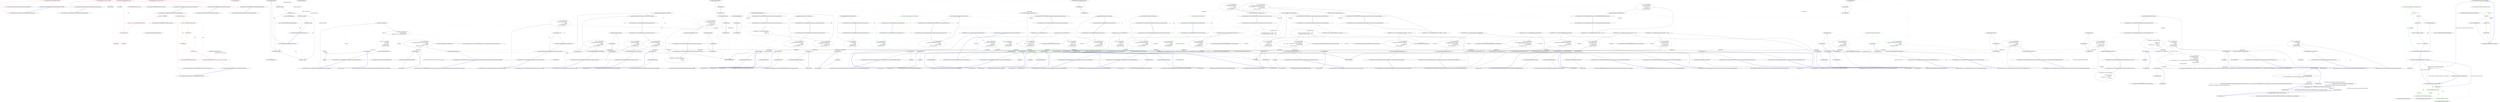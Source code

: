 digraph  {
m20_15 [cluster="CommandLine.Tests.ValueListAttributeFixture.MockSpecializedList.MockSpecializedList()", file="OptionArrayAttributeParsingFixture.cs", label="Entry CommandLine.Tests.ValueListAttributeFixture.MockSpecializedList.MockSpecializedList()", span="41-41"];
m20_3 [cluster="CommandLine.ValueListAttribute.ValueListAttribute(System.Type)", file="OptionArrayAttributeParsingFixture.cs", label="Entry CommandLine.ValueListAttribute.ValueListAttribute(System.Type)", span="304-304"];
m20_12 [cluster="CommandLine.Tests.ValueListAttributeFixture.ConcreteTypeIsGenericListOfStringSubType()", file="OptionArrayAttributeParsingFixture.cs", label="Entry CommandLine.Tests.ValueListAttributeFixture.ConcreteTypeIsGenericListOfStringSubType()", span="73-73"];
m20_13 [cluster="CommandLine.Tests.ValueListAttributeFixture.ConcreteTypeIsGenericListOfStringSubType()", color=red, community=0, file="OptionArrayAttributeParsingFixture.cs", label="0: new ValueListAttribute(new MockSpecializedList().GetType())", span="75-75"];
m20_14 [cluster="CommandLine.Tests.ValueListAttributeFixture.ConcreteTypeIsGenericListOfStringSubType()", file="OptionArrayAttributeParsingFixture.cs", label="Exit CommandLine.Tests.ValueListAttributeFixture.ConcreteTypeIsGenericListOfStringSubType()", span="73-73"];
m20_22 [cluster="CommandLine.Tests.ValueListAttributeFixture.MockOptions.MockOptions()", file="OptionArrayAttributeParsingFixture.cs", label="Entry CommandLine.Tests.ValueListAttributeFixture.MockOptions.MockOptions()", span="45-45"];
m20_27 [cluster="CommandLine.Tests.ValueListAttributeFixture.UseGenericListOfStringInterfaceReference()", file="OptionArrayAttributeParsingFixture.cs", label="Entry CommandLine.Tests.ValueListAttributeFixture.UseGenericListOfStringInterfaceReference()", span="89-89"];
m20_28 [cluster="CommandLine.Tests.ValueListAttributeFixture.UseGenericListOfStringInterfaceReference()", color=red, community=0, file="OptionArrayAttributeParsingFixture.cs", label="0: var options = new MockOptions()", span="91-91"];
m20_29 [cluster="CommandLine.Tests.ValueListAttributeFixture.UseGenericListOfStringInterfaceReference()", color=red, community=0, file="OptionArrayAttributeParsingFixture.cs", label="0: var values = ValueListAttribute.GetReference(options)", span="93-93"];
m20_33 [cluster="CommandLine.Tests.ValueListAttributeFixture.UseGenericListOfStringInterfaceReference()", color=red, community=0, file="OptionArrayAttributeParsingFixture.cs", label="0: base.ElementsShouldBeEqual(new string[] { ''value0'', ''value1'', ''value2'' }, options.Values)", span="98-98"];
m20_30 [cluster="CommandLine.Tests.ValueListAttributeFixture.UseGenericListOfStringInterfaceReference()", color=red, community=0, file="OptionArrayAttributeParsingFixture.cs", label="0: values.Add(''value0'')", span="94-94"];
m20_31 [cluster="CommandLine.Tests.ValueListAttributeFixture.UseGenericListOfStringInterfaceReference()", color=red, community=0, file="OptionArrayAttributeParsingFixture.cs", label="0: values.Add(''value1'')", span="95-95"];
m20_32 [cluster="CommandLine.Tests.ValueListAttributeFixture.UseGenericListOfStringInterfaceReference()", color=red, community=0, file="OptionArrayAttributeParsingFixture.cs", label="0: values.Add(''value2'')", span="96-96"];
m20_34 [cluster="CommandLine.Tests.ValueListAttributeFixture.UseGenericListOfStringInterfaceReference()", file="OptionArrayAttributeParsingFixture.cs", label="Exit CommandLine.Tests.ValueListAttributeFixture.UseGenericListOfStringInterfaceReference()", span="89-89"];
m20_16 [cluster="CommandLine.Tests.ValueListAttributeFixture.GetGenericListOfStringInterfaceReference()", file="OptionArrayAttributeParsingFixture.cs", label="Entry CommandLine.Tests.ValueListAttributeFixture.GetGenericListOfStringInterfaceReference()", span="79-79"];
m20_17 [cluster="CommandLine.Tests.ValueListAttributeFixture.GetGenericListOfStringInterfaceReference()", color=red, community=0, file="OptionArrayAttributeParsingFixture.cs", label="0: var options = new MockOptions()", span="81-81"];
m20_18 [cluster="CommandLine.Tests.ValueListAttributeFixture.GetGenericListOfStringInterfaceReference()", color=red, community=0, file="OptionArrayAttributeParsingFixture.cs", label="0: IList<string> values = ValueListAttribute.GetReference(options)", span="83-83"];
m20_19 [cluster="CommandLine.Tests.ValueListAttributeFixture.GetGenericListOfStringInterfaceReference()", color=red, community=0, file="OptionArrayAttributeParsingFixture.cs", label="0: values.Should().Not.Be.Null()", span="84-84"];
m20_20 [cluster="CommandLine.Tests.ValueListAttributeFixture.GetGenericListOfStringInterfaceReference()", color=red, community=0, file="OptionArrayAttributeParsingFixture.cs", label="0: values.GetType().Should().Equal(typeof(List<string>))", span="85-85"];
m20_21 [cluster="CommandLine.Tests.ValueListAttributeFixture.GetGenericListOfStringInterfaceReference()", file="OptionArrayAttributeParsingFixture.cs", label="Exit CommandLine.Tests.ValueListAttributeFixture.GetGenericListOfStringInterfaceReference()", span="79-79"];
m20_4 [cluster="CommandLine.Tests.ValueListAttributeFixture.WillThrowExceptionIfConcreteTypeIsIncompatible()", file="OptionArrayAttributeParsingFixture.cs", label="Entry CommandLine.Tests.ValueListAttributeFixture.WillThrowExceptionIfConcreteTypeIsIncompatible()", span="61-61"];
m20_5 [cluster="CommandLine.Tests.ValueListAttributeFixture.WillThrowExceptionIfConcreteTypeIsIncompatible()", color=red, community=0, file="OptionArrayAttributeParsingFixture.cs", label="0: new ValueListAttribute(new List<object>().GetType())", span="63-63"];
m20_6 [cluster="CommandLine.Tests.ValueListAttributeFixture.WillThrowExceptionIfConcreteTypeIsIncompatible()", file="OptionArrayAttributeParsingFixture.cs", label="Exit CommandLine.Tests.ValueListAttributeFixture.WillThrowExceptionIfConcreteTypeIsIncompatible()", span="61-61"];
m20_35 [cluster="System.Collections.Generic.ICollection<T>.Add(T)", file="OptionArrayAttributeParsingFixture.cs", label="Entry System.Collections.Generic.ICollection<T>.Add(T)", span="0-0"];
m20_23 [cluster="CommandLine.ValueListAttribute.GetReference(object)", file="OptionArrayAttributeParsingFixture.cs", label="Entry CommandLine.ValueListAttribute.GetReference(object)", span="328-328"];
m20_8 [cluster="object.GetType()", file="OptionArrayAttributeParsingFixture.cs", label="Entry object.GetType()", span="0-0"];
m20_25 [cluster="Unk.Null", file="OptionArrayAttributeParsingFixture.cs", label="Entry Unk.Null", span=""];
m20_36 [cluster="CommandLine.Tests.BaseFixture.ElementsShouldBeEqual(string[], System.Collections.Generic.IList<string>)", file="OptionArrayAttributeParsingFixture.cs", label="Entry CommandLine.Tests.BaseFixture.ElementsShouldBeEqual(string[], System.Collections.Generic.IList<string>)", span="48-48"];
m20_0 [cluster="CommandLine.Tests.ValueListAttributeFixture.WillThrowExceptionIfConcreteTypeIsNull()", file="OptionArrayAttributeParsingFixture.cs", label="Entry CommandLine.Tests.ValueListAttributeFixture.WillThrowExceptionIfConcreteTypeIsNull()", span="54-54"];
m20_1 [cluster="CommandLine.Tests.ValueListAttributeFixture.WillThrowExceptionIfConcreteTypeIsNull()", color=red, community=0, file="OptionArrayAttributeParsingFixture.cs", label="0: new ValueListAttribute(null)", span="56-56"];
m20_2 [cluster="CommandLine.Tests.ValueListAttributeFixture.WillThrowExceptionIfConcreteTypeIsNull()", file="OptionArrayAttributeParsingFixture.cs", label="Exit CommandLine.Tests.ValueListAttributeFixture.WillThrowExceptionIfConcreteTypeIsNull()", span="54-54"];
m20_26 [cluster="Unk.Equal", file="OptionArrayAttributeParsingFixture.cs", label="Entry Unk.Equal", span=""];
m20_24 [cluster="Unk.Should", file="OptionArrayAttributeParsingFixture.cs", label="Entry Unk.Should", span=""];
m20_9 [cluster="CommandLine.Tests.ValueListAttributeFixture.ConcreteTypeIsGenericListOfString()", file="OptionArrayAttributeParsingFixture.cs", label="Entry CommandLine.Tests.ValueListAttributeFixture.ConcreteTypeIsGenericListOfString()", span="67-67"];
m20_10 [cluster="CommandLine.Tests.ValueListAttributeFixture.ConcreteTypeIsGenericListOfString()", color=red, community=0, file="OptionArrayAttributeParsingFixture.cs", label="0: new ValueListAttribute(new List<string>().GetType())", span="69-69"];
m20_11 [cluster="CommandLine.Tests.ValueListAttributeFixture.ConcreteTypeIsGenericListOfString()", file="OptionArrayAttributeParsingFixture.cs", label="Exit CommandLine.Tests.ValueListAttributeFixture.ConcreteTypeIsGenericListOfString()", span="67-67"];
m20_7 [cluster="System.Collections.Generic.List<T>.List()", file="OptionArrayAttributeParsingFixture.cs", label="Entry System.Collections.Generic.List<T>.List()", span="0-0"];
m20_37 [file="OptionArrayAttributeParsingFixture.cs", label="CommandLine.Tests.ValueListAttributeFixture", span=""];
m21_10 [cluster="string.IsNullOrEmpty(string)", file="OptionAttribute.cs", label="Entry string.IsNullOrEmpty(string)", span="0-0"];
m21_0 [cluster="CommandLine.OptionAttribute.OptionAttribute(string, string)", file="OptionAttribute.cs", label="Entry CommandLine.OptionAttribute.OptionAttribute(string, string)", span="52-52"];
m21_1 [cluster="CommandLine.OptionAttribute.OptionAttribute(string, string)", file="OptionAttribute.cs", label="!string.IsNullOrEmpty(shortName)", span="54-54"];
m21_2 [cluster="CommandLine.OptionAttribute.OptionAttribute(string, string)", file="OptionAttribute.cs", label="_uniqueName = shortName", span="55-55"];
m21_3 [cluster="CommandLine.OptionAttribute.OptionAttribute(string, string)", file="OptionAttribute.cs", label="!string.IsNullOrEmpty(longName)", span="56-56"];
m21_4 [cluster="CommandLine.OptionAttribute.OptionAttribute(string, string)", file="OptionAttribute.cs", label="_uniqueName = longName", span="57-57"];
m21_7 [cluster="CommandLine.OptionAttribute.OptionAttribute(string, string)", file="OptionAttribute.cs", label="base.ShortName = shortName", span="62-62"];
m21_8 [cluster="CommandLine.OptionAttribute.OptionAttribute(string, string)", file="OptionAttribute.cs", label="base.LongName = longName", span="63-63"];
m21_5 [cluster="CommandLine.OptionAttribute.OptionAttribute(string, string)", file="OptionAttribute.cs", label="_uniqueName == null", span="59-59"];
m21_6 [cluster="CommandLine.OptionAttribute.OptionAttribute(string, string)", file="OptionAttribute.cs", label="throw new InvalidOperationException();", span="60-60"];
m21_9 [cluster="CommandLine.OptionAttribute.OptionAttribute(string, string)", file="OptionAttribute.cs", label="Exit CommandLine.OptionAttribute.OptionAttribute(string, string)", span="52-52"];
m21_11 [cluster="System.InvalidOperationException.InvalidOperationException()", file="OptionAttribute.cs", label="Entry System.InvalidOperationException.InvalidOperationException()", span="0-0"];
m21_12 [file="OptionAttribute.cs", label="CommandLine.OptionAttribute", span=""];
m30_40 [cluster="CommandLine.Tests.Unit.Core.InstanceBuilderTests.Parse_int_sequence_with_range(string[], int[])", file="Program.cs", label="Entry CommandLine.Tests.Unit.Core.InstanceBuilderTests.Parse_int_sequence_with_range(string[], int[])", span="113-113"];
m30_41 [cluster="CommandLine.Tests.Unit.Core.InstanceBuilderTests.Parse_int_sequence_with_range(string[], int[])", color=green, community=0, file="Program.cs", label="0: var result = InstanceBuilder.Build(\r\n                () => new FakeOptions(),\r\n                arguments,\r\n                StringComparer.Ordinal,\r\n                CultureInfo.InvariantCulture)", span="118-122"];
m30_42 [cluster="CommandLine.Tests.Unit.Core.InstanceBuilderTests.Parse_int_sequence_with_range(string[], int[])", file="Program.cs", label="Assert.True(expected.SequenceEqual(result.Value.IntSequence))", span="125-125"];
m30_43 [cluster="CommandLine.Tests.Unit.Core.InstanceBuilderTests.Parse_int_sequence_with_range(string[], int[])", file="Program.cs", label="Exit CommandLine.Tests.Unit.Core.InstanceBuilderTests.Parse_int_sequence_with_range(string[], int[])", span="113-113"];
m30_150 [cluster="CommandLine.Tests.Fakes.FakeOptionsWithSequenceWithoutRange.FakeOptionsWithSequenceWithoutRange()", file="Program.cs", label="Entry CommandLine.Tests.Fakes.FakeOptionsWithSequenceWithoutRange.FakeOptionsWithSequenceWithoutRange()", span="6-6"];
m30_172 [cluster="CommandLine.Core.InstanceBuilder.Build<T>(System.Func<T>, System.Func<System.Collections.Generic.IEnumerable<string>, System.Collections.Generic.IEnumerable<CommandLine.Core.OptionSpecification>, CommandLine.Core.StatePair<System.Collections.Generic.IEnumerable<CommandLine.Core.Token>>>, System.Collections.Generic.IEnumerable<string>, System.StringComparer, System.Globalization.CultureInfo)", file="Program.cs", label="Entry CommandLine.Core.InstanceBuilder.Build<T>(System.Func<T>, System.Func<System.Collections.Generic.IEnumerable<string>, System.Collections.Generic.IEnumerable<CommandLine.Core.OptionSpecification>, CommandLine.Core.StatePair<System.Collections.Generic.IEnumerable<CommandLine.Core.Token>>>, System.Collections.Generic.IEnumerable<string>, System.StringComparer, System.Globalization.CultureInfo)", span="33-33"];
m30_341 [cluster="CommandLine.Tests.Unit.Core.InstanceBuilderTests.Parse_string_scalar_and_sequence_adjacent(string[], CommandLine.Tests.Fakes.FakeOptionsWithScalarValueAndSequenceStringAdjacent)", file="Program.cs", label="Entry CommandLine.Tests.Unit.Core.InstanceBuilderTests.Parse_string_scalar_and_sequence_adjacent(string[], CommandLine.Tests.Fakes.FakeOptionsWithScalarValueAndSequenceStringAdjacent)", span="827-827"];
m30_342 [cluster="CommandLine.Tests.Unit.Core.InstanceBuilderTests.Parse_string_scalar_and_sequence_adjacent(string[], CommandLine.Tests.Fakes.FakeOptionsWithScalarValueAndSequenceStringAdjacent)", file="Program.cs", label="var result = InstanceBuilder.Build(\r\n                () => new FakeOptionsWithScalarValueAndSequenceStringAdjacent(),\r\n                arguments,\r\n                StringComparer.Ordinal,\r\n                CultureInfo.InvariantCulture)", span="832-836"];
m30_343 [cluster="CommandLine.Tests.Unit.Core.InstanceBuilderTests.Parse_string_scalar_and_sequence_adjacent(string[], CommandLine.Tests.Fakes.FakeOptionsWithScalarValueAndSequenceStringAdjacent)", file="Program.cs", label="expected.ShouldBeEquivalentTo(result.Value)", span="839-839"];
m30_344 [cluster="CommandLine.Tests.Unit.Core.InstanceBuilderTests.Parse_string_scalar_and_sequence_adjacent(string[], CommandLine.Tests.Fakes.FakeOptionsWithScalarValueAndSequenceStringAdjacent)", file="Program.cs", label="Exit CommandLine.Tests.Unit.Core.InstanceBuilderTests.Parse_string_scalar_and_sequence_adjacent(string[], CommandLine.Tests.Fakes.FakeOptionsWithScalarValueAndSequenceStringAdjacent)", span="827-827"];
m30_11 [cluster="Unk.True", file="Program.cs", label="Entry Unk.True", span=""];
m30_325 [cluster="CommandLine.Tests.Unit.Core.InstanceBuilderTests.Parse_fsharp_option_int(string[], int, bool)", file="Program.cs", label="Entry CommandLine.Tests.Unit.Core.InstanceBuilderTests.Parse_fsharp_option_int(string[], int, bool)", span="785-785"];
m30_326 [cluster="CommandLine.Tests.Unit.Core.InstanceBuilderTests.Parse_fsharp_option_int(string[], int, bool)", file="Program.cs", label="var result = InstanceBuilder.Build(\r\n                () => new FakeOptionsWithFSharpOption(),\r\n                arguments,\r\n                StringComparer.Ordinal,\r\n                CultureInfo.InvariantCulture)", span="790-794"];
m30_327 [cluster="CommandLine.Tests.Unit.Core.InstanceBuilderTests.Parse_fsharp_option_int(string[], int, bool)", file="Program.cs", label="result.Value.Offset != null", span="797-797"];
m30_328 [cluster="CommandLine.Tests.Unit.Core.InstanceBuilderTests.Parse_fsharp_option_int(string[], int, bool)", file="Program.cs", label="expectedValue.ShouldBeEquivalentTo(result.Value.Offset.Value)", span="799-799"];
m30_329 [cluster="CommandLine.Tests.Unit.Core.InstanceBuilderTests.Parse_fsharp_option_int(string[], int, bool)", file="Program.cs", label="expectedSome.ShouldBeEquivalentTo(FSharpOption<int>.get_IsSome(result.Value.Offset))", span="801-801"];
m30_330 [cluster="CommandLine.Tests.Unit.Core.InstanceBuilderTests.Parse_fsharp_option_int(string[], int, bool)", file="Program.cs", label="Exit CommandLine.Tests.Unit.Core.InstanceBuilderTests.Parse_fsharp_option_int(string[], int, bool)", span="785-785"];
m30_159 [cluster="CommandLine.Tests.Unit.Core.InstanceBuilderTests.Parse_string_sequence_with_separator(string[], string[])", file="Program.cs", label="Entry CommandLine.Tests.Unit.Core.InstanceBuilderTests.Parse_string_sequence_with_separator(string[], string[])", span="408-408"];
m30_160 [cluster="CommandLine.Tests.Unit.Core.InstanceBuilderTests.Parse_string_sequence_with_separator(string[], string[])", file="Program.cs", label="var result = InstanceBuilder.Build(\r\n                () => new FakeOptionsWithSequenceAndSeparator(),\r\n                arguments,\r\n                StringComparer.Ordinal,\r\n                CultureInfo.InvariantCulture)", span="413-417"];
m30_161 [cluster="CommandLine.Tests.Unit.Core.InstanceBuilderTests.Parse_string_sequence_with_separator(string[], string[])", file="Program.cs", label="expected.ShouldBeEquivalentTo(result.Value.StringSequence)", span="420-420"];
m30_162 [cluster="CommandLine.Tests.Unit.Core.InstanceBuilderTests.Parse_string_sequence_with_separator(string[], string[])", file="Program.cs", label="Exit CommandLine.Tests.Unit.Core.InstanceBuilderTests.Parse_string_sequence_with_separator(string[], string[])", span="408-408"];
m30_233 [cluster="CommandLine.Tests.Unit.Core.InstanceBuilderTests.Wrong_range_in_sequence_gererates_SequenceOutOfRangeError()", file="Program.cs", label="Entry CommandLine.Tests.Unit.Core.InstanceBuilderTests.Wrong_range_in_sequence_gererates_SequenceOutOfRangeError()", span="559-559"];
m30_235 [cluster="CommandLine.Tests.Unit.Core.InstanceBuilderTests.Wrong_range_in_sequence_gererates_SequenceOutOfRangeError()", file="Program.cs", label="var result = InstanceBuilder.Build(\r\n                () => new FakeOptions(),\r\n                new [] { ''-i'', ''10'' },\r\n                StringComparer.Ordinal,\r\n                CultureInfo.InvariantCulture)", span="565-569"];
m30_236 [cluster="CommandLine.Tests.Unit.Core.InstanceBuilderTests.Wrong_range_in_sequence_gererates_SequenceOutOfRangeError()", file="Program.cs", label="Assert.True(expectedResult.SequenceEqual(result.Errors))", span="572-572"];
m30_234 [cluster="CommandLine.Tests.Unit.Core.InstanceBuilderTests.Wrong_range_in_sequence_gererates_SequenceOutOfRangeError()", file="Program.cs", label="var expectedResult = new[] { new SequenceOutOfRangeError(new NameInfo(''i'', '''')) }", span="562-562"];
m30_237 [cluster="CommandLine.Tests.Unit.Core.InstanceBuilderTests.Wrong_range_in_sequence_gererates_SequenceOutOfRangeError()", file="Program.cs", label="Exit CommandLine.Tests.Unit.Core.InstanceBuilderTests.Wrong_range_in_sequence_gererates_SequenceOutOfRangeError()", span="559-559"];
m30_274 [cluster="CommandLine.Tests.Unit.Core.InstanceBuilderTests.Breaking_required_constraint_in_string_scalar_as_value_generates_MissingRequiredOptionError()", file="Program.cs", label="Entry CommandLine.Tests.Unit.Core.InstanceBuilderTests.Breaking_required_constraint_in_string_scalar_as_value_generates_MissingRequiredOptionError()", span="655-655"];
m30_276 [cluster="CommandLine.Tests.Unit.Core.InstanceBuilderTests.Breaking_required_constraint_in_string_scalar_as_value_generates_MissingRequiredOptionError()", file="Program.cs", label="var result = InstanceBuilder.Build(\r\n                () => new FakeOptionsWithRequiredValue(),\r\n                new string[] { },\r\n                StringComparer.Ordinal,\r\n                CultureInfo.InvariantCulture)", span="661-665"];
m30_277 [cluster="CommandLine.Tests.Unit.Core.InstanceBuilderTests.Breaking_required_constraint_in_string_scalar_as_value_generates_MissingRequiredOptionError()", file="Program.cs", label="Assert.True(expectedResult.SequenceEqual(result.Errors))", span="668-668"];
m30_275 [cluster="CommandLine.Tests.Unit.Core.InstanceBuilderTests.Breaking_required_constraint_in_string_scalar_as_value_generates_MissingRequiredOptionError()", file="Program.cs", label="var expectedResult = new[] { new MissingRequiredOptionError(NameInfo.EmptyName) }", span="658-658"];
m30_278 [cluster="CommandLine.Tests.Unit.Core.InstanceBuilderTests.Breaking_required_constraint_in_string_scalar_as_value_generates_MissingRequiredOptionError()", file="Program.cs", label="Exit CommandLine.Tests.Unit.Core.InstanceBuilderTests.Breaking_required_constraint_in_string_scalar_as_value_generates_MissingRequiredOptionError()", span="655-655"];
m30_220 [cluster="CommandLine.MissingRequiredOptionError.MissingRequiredOptionError(CommandLine.NameInfo)", file="Program.cs", label="Entry CommandLine.MissingRequiredOptionError.MissingRequiredOptionError(CommandLine.NameInfo)", span="283-283"];
m30_320 [cluster="Unk.get_IsSome", file="Program.cs", label="Entry Unk.get_IsSome", span=""];
m30_82 [cluster="CommandLine.Tests.Fakes.FakeOptionsWithSequenceAndOnlyMinConstraintAsValue.FakeOptionsWithSequenceAndOnlyMinConstraintAsValue()", file="Program.cs", label="Entry CommandLine.Tests.Fakes.FakeOptionsWithSequenceAndOnlyMinConstraintAsValue.FakeOptionsWithSequenceAndOnlyMinConstraintAsValue()", span="6-6"];
m30_151 [cluster="CommandLine.Tests.Unit.Core.InstanceBuilderTests.Parse_long_sequence_with_separator(string[], long[])", file="Program.cs", label="Entry CommandLine.Tests.Unit.Core.InstanceBuilderTests.Parse_long_sequence_with_separator(string[], long[])", span="386-386"];
m30_152 [cluster="CommandLine.Tests.Unit.Core.InstanceBuilderTests.Parse_long_sequence_with_separator(string[], long[])", file="Program.cs", label="var result = InstanceBuilder.Build(\r\n                () => new FakeOptionsWithSequenceAndSeparator(),\r\n                arguments,\r\n                StringComparer.Ordinal,\r\n                CultureInfo.InvariantCulture)", span="391-395"];
m30_153 [cluster="CommandLine.Tests.Unit.Core.InstanceBuilderTests.Parse_long_sequence_with_separator(string[], long[])", file="Program.cs", label="expected.ShouldBeEquivalentTo(result.Value.LongSequence)", span="398-398"];
m30_154 [cluster="CommandLine.Tests.Unit.Core.InstanceBuilderTests.Parse_long_sequence_with_separator(string[], long[])", file="Program.cs", label="Exit CommandLine.Tests.Unit.Core.InstanceBuilderTests.Parse_long_sequence_with_separator(string[], long[])", span="386-386"];
m30_62 [cluster="CommandLine.Tests.Fakes.FakeOptionsWithSequenceAndOnlyMaxConstraint.FakeOptionsWithSequenceAndOnlyMaxConstraint()", file="Program.cs", label="Entry CommandLine.Tests.Fakes.FakeOptionsWithSequenceAndOnlyMaxConstraint.FakeOptionsWithSequenceAndOnlyMaxConstraint()", span="6-6"];
m30_143 [cluster="CommandLine.Tests.Unit.Core.InstanceBuilderTests.Parse_sequence_value_without_range_constraints(string[], long[])", file="Program.cs", label="Entry CommandLine.Tests.Unit.Core.InstanceBuilderTests.Parse_sequence_value_without_range_constraints(string[], long[])", span="364-364"];
m30_144 [cluster="CommandLine.Tests.Unit.Core.InstanceBuilderTests.Parse_sequence_value_without_range_constraints(string[], long[])", file="Program.cs", label="var result = InstanceBuilder.Build(\r\n                () => new FakeOptionsWithSequenceWithoutRange(),\r\n                arguments,\r\n                StringComparer.Ordinal,\r\n                CultureInfo.InvariantCulture)", span="369-373"];
m30_145 [cluster="CommandLine.Tests.Unit.Core.InstanceBuilderTests.Parse_sequence_value_without_range_constraints(string[], long[])", file="Program.cs", label="expected.ShouldBeEquivalentTo(result.Value.LongSequence)", span="376-376"];
m30_146 [cluster="CommandLine.Tests.Unit.Core.InstanceBuilderTests.Parse_sequence_value_without_range_constraints(string[], long[])", file="Program.cs", label="Exit CommandLine.Tests.Unit.Core.InstanceBuilderTests.Parse_sequence_value_without_range_constraints(string[], long[])", span="364-364"];
m30_241 [cluster="CommandLine.Tests.Unit.Core.InstanceBuilderTests.Parse_unknown_long_option_gererates_UnknownOptionError()", file="Program.cs", label="Entry CommandLine.Tests.Unit.Core.InstanceBuilderTests.Parse_unknown_long_option_gererates_UnknownOptionError()", span="578-578"];
m30_243 [cluster="CommandLine.Tests.Unit.Core.InstanceBuilderTests.Parse_unknown_long_option_gererates_UnknownOptionError()", file="Program.cs", label="var result = InstanceBuilder.Build(\r\n                () => new FakeOptions(),\r\n                new[] { ''--stringvalue'', ''abc'', ''--xyz'' },\r\n                StringComparer.Ordinal,\r\n                CultureInfo.InvariantCulture)", span="584-588"];
m30_244 [cluster="CommandLine.Tests.Unit.Core.InstanceBuilderTests.Parse_unknown_long_option_gererates_UnknownOptionError()", file="Program.cs", label="Assert.True(expectedResult.SequenceEqual(result.Errors))", span="591-591"];
m30_242 [cluster="CommandLine.Tests.Unit.Core.InstanceBuilderTests.Parse_unknown_long_option_gererates_UnknownOptionError()", file="Program.cs", label="var expectedResult = new[] { new UnknownOptionError(''xyz'') }", span="581-581"];
m30_245 [cluster="CommandLine.Tests.Unit.Core.InstanceBuilderTests.Parse_unknown_long_option_gererates_UnknownOptionError()", file="Program.cs", label="Exit CommandLine.Tests.Unit.Core.InstanceBuilderTests.Parse_unknown_long_option_gererates_UnknownOptionError()", span="578-578"];
m30_55 [cluster="CommandLine.Tests.Unit.Core.InstanceBuilderTests.Parse_string_sequence_with_only_max_constraint(string[], string[])", file="Program.cs", label="Entry CommandLine.Tests.Unit.Core.InstanceBuilderTests.Parse_string_sequence_with_only_max_constraint(string[], string[])", span="158-158"];
m30_56 [cluster="CommandLine.Tests.Unit.Core.InstanceBuilderTests.Parse_string_sequence_with_only_max_constraint(string[], string[])", file="Program.cs", label="var result = InstanceBuilder.Build(\r\n                () => new FakeOptionsWithSequenceAndOnlyMaxConstraint(),\r\n                arguments,\r\n                StringComparer.Ordinal,\r\n                CultureInfo.InvariantCulture)", span="163-167"];
m30_57 [cluster="CommandLine.Tests.Unit.Core.InstanceBuilderTests.Parse_string_sequence_with_only_max_constraint(string[], string[])", file="Program.cs", label="Assert.True(expected.SequenceEqual(result.Value.StringSequence))", span="170-170"];
m30_58 [cluster="CommandLine.Tests.Unit.Core.InstanceBuilderTests.Parse_string_sequence_with_only_max_constraint(string[], string[])", file="Program.cs", label="Exit CommandLine.Tests.Unit.Core.InstanceBuilderTests.Parse_string_sequence_with_only_max_constraint(string[], string[])", span="158-158"];
m30_54 [cluster="CommandLine.Tests.Fakes.FakeOptionsWithSequenceAndOnlyMinConstraint.FakeOptionsWithSequenceAndOnlyMinConstraint()", file="Program.cs", label="Entry CommandLine.Tests.Fakes.FakeOptionsWithSequenceAndOnlyMinConstraint.FakeOptionsWithSequenceAndOnlyMinConstraint()", span="6-6"];
m30_266 [cluster="CommandLine.Tests.Unit.Core.InstanceBuilderTests.Omitting_names_assumes_identifier_as_long_name(string[], string)", file="Program.cs", label="Entry CommandLine.Tests.Unit.Core.InstanceBuilderTests.Omitting_names_assumes_identifier_as_long_name(string[], string)", span="637-637"];
m30_267 [cluster="CommandLine.Tests.Unit.Core.InstanceBuilderTests.Omitting_names_assumes_identifier_as_long_name(string[], string)", file="Program.cs", label="var result = InstanceBuilder.Build(\r\n                () => new FakeOptions(),\r\n                arguments,\r\n                StringComparer.Ordinal,\r\n                CultureInfo.InvariantCulture)", span="642-646"];
m30_268 [cluster="CommandLine.Tests.Unit.Core.InstanceBuilderTests.Omitting_names_assumes_identifier_as_long_name(string[], string)", file="Program.cs", label="Assert.True(expected.Equals(result.Value.StringValue))", span="649-649"];
m30_269 [cluster="CommandLine.Tests.Unit.Core.InstanceBuilderTests.Omitting_names_assumes_identifier_as_long_name(string[], string)", file="Program.cs", label="Exit CommandLine.Tests.Unit.Core.InstanceBuilderTests.Omitting_names_assumes_identifier_as_long_name(string[], string)", span="637-637"];
m30_299 [cluster="CommandLine.Tests.Unit.Core.InstanceBuilderTests.Parse_nullable_int(string[], int?)", file="Program.cs", label="Entry CommandLine.Tests.Unit.Core.InstanceBuilderTests.Parse_nullable_int(string[], int?)", span="719-719"];
m30_300 [cluster="CommandLine.Tests.Unit.Core.InstanceBuilderTests.Parse_nullable_int(string[], int?)", file="Program.cs", label="var result = InstanceBuilder.Build(\r\n                () => new FakeOptionsWithNullables(),\r\n                arguments,\r\n                StringComparer.Ordinal,\r\n                CultureInfo.InvariantCulture)", span="724-728"];
m30_301 [cluster="CommandLine.Tests.Unit.Core.InstanceBuilderTests.Parse_nullable_int(string[], int?)", file="Program.cs", label="expected.ShouldBeEquivalentTo(result.Value.NullableInt)", span="731-731"];
m30_302 [cluster="CommandLine.Tests.Unit.Core.InstanceBuilderTests.Parse_nullable_int(string[], int?)", file="Program.cs", label="Exit CommandLine.Tests.Unit.Core.InstanceBuilderTests.Parse_nullable_int(string[], int?)", span="719-719"];
m30_207 [cluster="CommandLine.Tests.Unit.Core.InstanceBuilderTests.Two_required_options_at_the_same_set_and_both_are_true()", file="Program.cs", label="Entry CommandLine.Tests.Unit.Core.InstanceBuilderTests.Two_required_options_at_the_same_set_and_both_are_true()", span="501-501"];
m30_209 [cluster="CommandLine.Tests.Unit.Core.InstanceBuilderTests.Two_required_options_at_the_same_set_and_both_are_true()", file="Program.cs", label="var result = InstanceBuilder.Build(\r\n                () => new FakeOptionWithRequiredAndSet(),\r\n                new[] { ''--ftpurl'', ''str1'', ''--weburl'', ''str2'' },\r\n                StringComparer.Ordinal,\r\n                CultureInfo.InvariantCulture)", span="508-512"];
m30_208 [cluster="CommandLine.Tests.Unit.Core.InstanceBuilderTests.Two_required_options_at_the_same_set_and_both_are_true()", file="Program.cs", label="var expectedResult = new FakeOptionWithRequiredAndSet {\r\n                FtpUrl = ''str1'',\r\n                WebUrl = ''str2''\r\n            }", span="503-506"];
m30_210 [cluster="CommandLine.Tests.Unit.Core.InstanceBuilderTests.Two_required_options_at_the_same_set_and_both_are_true()", file="Program.cs", label="expectedResult.ShouldBeEquivalentTo(result.Value)", span="515-515"];
m30_211 [cluster="CommandLine.Tests.Unit.Core.InstanceBuilderTests.Two_required_options_at_the_same_set_and_both_are_true()", file="Program.cs", label="Exit CommandLine.Tests.Unit.Core.InstanceBuilderTests.Two_required_options_at_the_same_set_and_both_are_true()", span="501-501"];
m30_187 [cluster="CommandLine.Core.NameLookup.Contains(string, System.Collections.Generic.IEnumerable<CommandLine.Core.OptionSpecification>, System.StringComparer)", file="Program.cs", label="Entry CommandLine.Core.NameLookup.Contains(string, System.Collections.Generic.IEnumerable<CommandLine.Core.OptionSpecification>, System.StringComparer)", span="11-11"];
m30_31 [cluster="CommandLine.Tests.Unit.Core.InstanceBuilderTests.Parse_int_sequence(string[], int[])", file="Program.cs", label="Entry CommandLine.Tests.Unit.Core.InstanceBuilderTests.Parse_int_sequence(string[], int[])", span="91-91"];
m30_32 [cluster="CommandLine.Tests.Unit.Core.InstanceBuilderTests.Parse_int_sequence(string[], int[])", color=green, community=0, file="Program.cs", label="0: var result = InstanceBuilder.Build(\r\n                () => new FakeOptionsWithSequence(),\r\n                arguments,\r\n                StringComparer.Ordinal,\r\n                CultureInfo.InvariantCulture)", span="96-100"];
m30_33 [cluster="CommandLine.Tests.Unit.Core.InstanceBuilderTests.Parse_int_sequence(string[], int[])", color=green, community=0, file="Program.cs", label="0: Assert.True(expected.SequenceEqual(result.Value.IntSequence))", span="103-103"];
m30_34 [cluster="CommandLine.Tests.Unit.Core.InstanceBuilderTests.Parse_int_sequence(string[], int[])", file="Program.cs", label="Exit CommandLine.Tests.Unit.Core.InstanceBuilderTests.Parse_int_sequence(string[], int[])", span="91-91"];
m30_0 [cluster="CommandLine.Tests.Unit.Core.InstanceBuilderTests.Explicit_help_request_generates_help_requested_error()", file="Program.cs", label="Entry CommandLine.Tests.Unit.Core.InstanceBuilderTests.Explicit_help_request_generates_help_requested_error()", span="19-19"];
m30_3 [cluster="CommandLine.Tests.Unit.Core.InstanceBuilderTests.Explicit_help_request_generates_help_requested_error()", color=green, community=0, file="Program.cs", label="0: var result = InstanceBuilder.Build(\r\n                () => fakeOptions,\r\n                new[] { ''--help'' },\r\n                StringComparer.Ordinal,\r\n                CultureInfo.InvariantCulture)", span="28-32"];
m30_1 [cluster="CommandLine.Tests.Unit.Core.InstanceBuilderTests.Explicit_help_request_generates_help_requested_error()", file="Program.cs", label="var fakeOptions = new FakeOptions()", span="22-22"];
m30_2 [cluster="CommandLine.Tests.Unit.Core.InstanceBuilderTests.Explicit_help_request_generates_help_requested_error()", file="Program.cs", label="var expectedResult = ParserResult.Create(\r\n                ParserResultType.Options,\r\n                fakeOptions, new Error[] { new HelpRequestedError() })", span="23-25"];
m30_4 [cluster="CommandLine.Tests.Unit.Core.InstanceBuilderTests.Explicit_help_request_generates_help_requested_error()", file="Program.cs", label="Assert.True(expectedResult.Equals(result))", span="35-35"];
m30_5 [cluster="CommandLine.Tests.Unit.Core.InstanceBuilderTests.Explicit_help_request_generates_help_requested_error()", file="Program.cs", label="Exit CommandLine.Tests.Unit.Core.InstanceBuilderTests.Explicit_help_request_generates_help_requested_error()", span="19-19"];
m30_224 [cluster="CommandLine.Tests.Unit.Core.InstanceBuilderTests.Omitting_required_option_gererates_MissingRequiredOptionError()", file="Program.cs", label="Entry CommandLine.Tests.Unit.Core.InstanceBuilderTests.Omitting_required_option_gererates_MissingRequiredOptionError()", span="540-540"];
m30_226 [cluster="CommandLine.Tests.Unit.Core.InstanceBuilderTests.Omitting_required_option_gererates_MissingRequiredOptionError()", file="Program.cs", label="var result = InstanceBuilder.Build(\r\n                () => new FakeOptionWithRequired(),\r\n                new string[] { },\r\n                StringComparer.Ordinal,\r\n                CultureInfo.InvariantCulture)", span="546-550"];
m30_227 [cluster="CommandLine.Tests.Unit.Core.InstanceBuilderTests.Omitting_required_option_gererates_MissingRequiredOptionError()", file="Program.cs", label="Assert.True(expectedResult.SequenceEqual(result.Errors))", span="553-553"];
m30_225 [cluster="CommandLine.Tests.Unit.Core.InstanceBuilderTests.Omitting_required_option_gererates_MissingRequiredOptionError()", file="Program.cs", label="var expectedResult = new[] { new MissingRequiredOptionError(new NameInfo('''', ''str'')) }", span="543-543"];
m30_228 [cluster="CommandLine.Tests.Unit.Core.InstanceBuilderTests.Omitting_required_option_gererates_MissingRequiredOptionError()", file="Program.cs", label="Exit CommandLine.Tests.Unit.Core.InstanceBuilderTests.Omitting_required_option_gererates_MissingRequiredOptionError()", span="540-540"];
m30_8 [cluster="CommandLine.ParserResult.Create<T>(CommandLine.ParserResultType, T, System.Collections.Generic.IEnumerable<CommandLine.Error>)", file="Program.cs", label="Entry CommandLine.ParserResult.Create<T>(CommandLine.ParserResultType, T, System.Collections.Generic.IEnumerable<CommandLine.Error>)", span="100-100"];
m30_290 [cluster="CommandLine.Tests.Unit.Core.InstanceBuilderTests.Breaking_equal_min_max_constraint_in_string_sequence_as_value_gererates_SequenceOutOfRangeError()", file="Program.cs", label="Entry CommandLine.Tests.Unit.Core.InstanceBuilderTests.Breaking_equal_min_max_constraint_in_string_sequence_as_value_gererates_SequenceOutOfRangeError()", span="696-696"];
m30_292 [cluster="CommandLine.Tests.Unit.Core.InstanceBuilderTests.Breaking_equal_min_max_constraint_in_string_sequence_as_value_gererates_SequenceOutOfRangeError()", file="Program.cs", label="var result = InstanceBuilder.Build(\r\n                () => new FakeOptionsWithSequenceMinMaxEqual(),\r\n                new[] { ''one'', ''two'', ''this-is-too-much'' },\r\n                StringComparer.Ordinal,\r\n                CultureInfo.InvariantCulture)", span="702-706"];
m30_293 [cluster="CommandLine.Tests.Unit.Core.InstanceBuilderTests.Breaking_equal_min_max_constraint_in_string_sequence_as_value_gererates_SequenceOutOfRangeError()", file="Program.cs", label="Assert.True(expectedResult.SequenceEqual(result.Errors))", span="709-709"];
m30_291 [cluster="CommandLine.Tests.Unit.Core.InstanceBuilderTests.Breaking_equal_min_max_constraint_in_string_sequence_as_value_gererates_SequenceOutOfRangeError()", file="Program.cs", label="var expectedResult = new[] { new SequenceOutOfRangeError(NameInfo.EmptyName) }", span="699-699"];
m30_294 [cluster="CommandLine.Tests.Unit.Core.InstanceBuilderTests.Breaking_equal_min_max_constraint_in_string_sequence_as_value_gererates_SequenceOutOfRangeError()", file="Program.cs", label="Exit CommandLine.Tests.Unit.Core.InstanceBuilderTests.Breaking_equal_min_max_constraint_in_string_sequence_as_value_gererates_SequenceOutOfRangeError()", span="696-696"];
m30_307 [cluster="CommandLine.Tests.Unit.Core.InstanceBuilderTests.Parse_nullable_long(string[], long?)", file="Program.cs", label="Entry CommandLine.Tests.Unit.Core.InstanceBuilderTests.Parse_nullable_long(string[], long?)", span="741-741"];
m30_308 [cluster="CommandLine.Tests.Unit.Core.InstanceBuilderTests.Parse_nullable_long(string[], long?)", file="Program.cs", label="var result = InstanceBuilder.Build(\r\n                () => new FakeOptionsWithNullables(),\r\n                arguments,\r\n                StringComparer.Ordinal,\r\n                CultureInfo.InvariantCulture)", span="746-750"];
m30_309 [cluster="CommandLine.Tests.Unit.Core.InstanceBuilderTests.Parse_nullable_long(string[], long?)", file="Program.cs", label="expected.ShouldBeEquivalentTo(result.Value.NullableLong)", span="753-753"];
m30_310 [cluster="CommandLine.Tests.Unit.Core.InstanceBuilderTests.Parse_nullable_long(string[], long?)", file="Program.cs", label="Exit CommandLine.Tests.Unit.Core.InstanceBuilderTests.Parse_nullable_long(string[], long?)", span="741-741"];
m30_78 [cluster="CommandLine.SequenceOutOfRangeError.SequenceOutOfRangeError(CommandLine.NameInfo)", file="Program.cs", label="Entry CommandLine.SequenceOutOfRangeError.SequenceOutOfRangeError(CommandLine.NameInfo)", span="316-316"];
m30_184 [cluster="lambda expression", file="Program.cs", label="Entry lambda expression", span="446-446"];
m30_12 [cluster="lambda expression", file="Program.cs", label="Entry lambda expression", span="29-29"];
m30_27 [cluster="lambda expression", file="Program.cs", label="Entry lambda expression", span="73-73"];
m30_28 [cluster="lambda expression", color=green, community=0, file="Program.cs", label="0: new FakeOptionsWithDouble()", span="73-73"];
m30_29 [cluster="lambda expression", file="Program.cs", label="Exit lambda expression", span="73-73"];
m30_36 [cluster="lambda expression", file="Program.cs", label="Entry lambda expression", span="97-97"];
m30_44 [cluster="lambda expression", file="Program.cs", label="Entry lambda expression", span="119-119"];
m30_51 [cluster="lambda expression", file="Program.cs", label="Entry lambda expression", span="142-142"];
m30_52 [cluster="lambda expression", color=green, community=0, file="Program.cs", label="0: new FakeOptionsWithSequenceAndOnlyMinConstraint()", span="142-142"];
m30_53 [cluster="lambda expression", file="Program.cs", label="Exit lambda expression", span="142-142"];
m30_13 [cluster="lambda expression", file="Program.cs", label=fakeOptions, span="29-29"];
m30_14 [cluster="lambda expression", file="Program.cs", label="Exit lambda expression", span="29-29"];
m30_38 [cluster="lambda expression", file="Program.cs", label="Exit lambda expression", span="97-97"];
m30_37 [cluster="lambda expression", file="Program.cs", label="new FakeOptionsWithSequence()", span="97-97"];
m30_46 [cluster="lambda expression", file="Program.cs", label="Exit lambda expression", span="119-119"];
m30_45 [cluster="lambda expression", file="Program.cs", label="new FakeOptions()", span="119-119"];
m30_71 [cluster="lambda expression", file="Program.cs", label="new FakeOptionsWithSequenceAndOnlyMinConstraint()", span="183-183"];
m30_21 [cluster="lambda expression", file="Program.cs", label="new FakeOptions()", span="50-50"];
m30_239 [cluster="lambda expression", file="Program.cs", label="new FakeOptions()", span="566-566"];
m30_248 [cluster="lambda expression", file="Program.cs", label="new FakeOptions()", span="585-585"];
m30_256 [cluster="lambda expression", file="Program.cs", label="new FakeOptions()", span="604-604"];
m30_264 [cluster="lambda expression", file="Program.cs", label="new FakeOptions()", span="623-623"];
m30_272 [cluster="lambda expression", file="Program.cs", label="new FakeOptions()", span="643-643"];
m30_288 [cluster="lambda expression", file="Program.cs", label="new FakeOptions()", span="684-684"];
m30_20 [cluster="lambda expression", file="Program.cs", label="Entry lambda expression", span="50-50"];
m30_59 [cluster="lambda expression", file="Program.cs", label="Entry lambda expression", span="164-164"];
m30_70 [cluster="lambda expression", file="Program.cs", label="Entry lambda expression", span="183-183"];
m30_79 [cluster="lambda expression", file="Program.cs", label="Entry lambda expression", span="202-202"];
m30_88 [cluster="lambda expression", file="Program.cs", label="Entry lambda expression", span="222-222"];
m30_96 [cluster="lambda expression", file="Program.cs", label="Entry lambda expression", span="241-241"];
m30_105 [cluster="lambda expression", file="Program.cs", label="Entry lambda expression", span="265-265"];
m30_115 [cluster="lambda expression", file="Program.cs", label="Entry lambda expression", span="284-284"];
m30_123 [cluster="lambda expression", file="Program.cs", label="Entry lambda expression", span="303-303"];
m30_131 [cluster="lambda expression", file="Program.cs", label="Entry lambda expression", span="322-322"];
m30_140 [cluster="lambda expression", file="Program.cs", label="Entry lambda expression", span="347-347"];
m30_147 [cluster="lambda expression", file="Program.cs", label="Entry lambda expression", span="370-370"];
m30_155 [cluster="lambda expression", file="Program.cs", label="Entry lambda expression", span="392-392"];
m30_163 [cluster="lambda expression", file="Program.cs", label="Entry lambda expression", span="414-414"];
m30_194 [cluster="lambda expression", file="Program.cs", label="Entry lambda expression", span="469-469"];
m30_204 [cluster="lambda expression", file="Program.cs", label="Entry lambda expression", span="489-489"];
m30_212 [cluster="lambda expression", file="Program.cs", label="Entry lambda expression", span="509-509"];
m30_221 [cluster="lambda expression", file="Program.cs", label="Entry lambda expression", span="529-529"];
m30_229 [cluster="lambda expression", file="Program.cs", label="Entry lambda expression", span="547-547"];
m30_238 [cluster="lambda expression", file="Program.cs", label="Entry lambda expression", span="566-566"];
m30_247 [cluster="lambda expression", file="Program.cs", label="Entry lambda expression", span="585-585"];
m30_255 [cluster="lambda expression", file="Program.cs", label="Entry lambda expression", span="604-604"];
m30_263 [cluster="lambda expression", file="Program.cs", label="Entry lambda expression", span="623-623"];
m30_271 [cluster="lambda expression", file="Program.cs", label="Entry lambda expression", span="643-643"];
m30_279 [cluster="lambda expression", file="Program.cs", label="Entry lambda expression", span="662-662"];
m30_287 [cluster="lambda expression", file="Program.cs", label="Entry lambda expression", span="684-684"];
m30_295 [cluster="lambda expression", file="Program.cs", label="Entry lambda expression", span="703-703"];
m30_303 [cluster="lambda expression", file="Program.cs", label="Entry lambda expression", span="725-725"];
m30_311 [cluster="lambda expression", file="Program.cs", label="Entry lambda expression", span="747-747"];
m30_321 [cluster="lambda expression", file="Program.cs", label="Entry lambda expression", span="767-767"];
m30_331 [cluster="lambda expression", file="Program.cs", label="Entry lambda expression", span="791-791"];
m30_338 [cluster="lambda expression", file="Program.cs", label="Entry lambda expression", span="814-814"];
m30_345 [cluster="lambda expression", file="Program.cs", label="Entry lambda expression", span="833-833"];
m30_72 [cluster="lambda expression", file="Program.cs", label="Exit lambda expression", span="183-183"];
m30_22 [cluster="lambda expression", file="Program.cs", label="Exit lambda expression", span="50-50"];
m30_240 [cluster="lambda expression", file="Program.cs", label="Exit lambda expression", span="566-566"];
m30_249 [cluster="lambda expression", file="Program.cs", label="Exit lambda expression", span="585-585"];
m30_257 [cluster="lambda expression", file="Program.cs", label="Exit lambda expression", span="604-604"];
m30_265 [cluster="lambda expression", file="Program.cs", label="Exit lambda expression", span="623-623"];
m30_273 [cluster="lambda expression", file="Program.cs", label="Exit lambda expression", span="643-643"];
m30_289 [cluster="lambda expression", file="Program.cs", label="Exit lambda expression", span="684-684"];
m30_61 [cluster="lambda expression", file="Program.cs", label="Exit lambda expression", span="164-164"];
m30_60 [cluster="lambda expression", file="Program.cs", label="new FakeOptionsWithSequenceAndOnlyMaxConstraint()", span="164-164"];
m30_81 [cluster="lambda expression", file="Program.cs", label="Exit lambda expression", span="202-202"];
m30_80 [cluster="lambda expression", file="Program.cs", label="new FakeOptionsWithSequenceAndOnlyMinConstraintAsValue()", span="202-202"];
m30_90 [cluster="lambda expression", file="Program.cs", label="Exit lambda expression", span="222-222"];
m30_89 [cluster="lambda expression", file="Program.cs", label="new FakeOptionsWithSequenceAndOnlyMaxConstraint()", span="222-222"];
m30_98 [cluster="lambda expression", file="Program.cs", label="Exit lambda expression", span="241-241"];
m30_97 [cluster="lambda expression", file="Program.cs", label="new FakeOptionsWithSequenceAndOnlyMaxConstraintAsValue()", span="241-241"];
m30_107 [cluster="lambda expression", file="Program.cs", label="Exit lambda expression", span="265-265"];
m30_106 [cluster="lambda expression", file="Program.cs", label="new FakeOptionsWithEnum()", span="265-265"];
m30_117 [cluster="lambda expression", file="Program.cs", label="Exit lambda expression", span="284-284"];
m30_116 [cluster="lambda expression", file="Program.cs", label="new FakeOptionsWithEnum()", span="284-284"];
m30_125 [cluster="lambda expression", file="Program.cs", label="Exit lambda expression", span="303-303"];
m30_124 [cluster="lambda expression", file="Program.cs", label="new FakeOptionsWithEnum()", span="303-303"];
m30_133 [cluster="lambda expression", file="Program.cs", label="Exit lambda expression", span="322-322"];
m30_132 [cluster="lambda expression", file="Program.cs", label="new FakeOptionsWithEnum()", span="322-322"];
m30_142 [cluster="lambda expression", file="Program.cs", label="Exit lambda expression", span="347-347"];
m30_141 [cluster="lambda expression", file="Program.cs", label="new FakeOptionsWithValues()", span="347-347"];
m30_149 [cluster="lambda expression", file="Program.cs", label="Exit lambda expression", span="370-370"];
m30_148 [cluster="lambda expression", file="Program.cs", label="new FakeOptionsWithSequenceWithoutRange()", span="370-370"];
m30_157 [cluster="lambda expression", file="Program.cs", label="Exit lambda expression", span="392-392"];
m30_156 [cluster="lambda expression", file="Program.cs", label="new FakeOptionsWithSequenceAndSeparator()", span="392-392"];
m30_165 [cluster="lambda expression", file="Program.cs", label="Exit lambda expression", span="414-414"];
m30_164 [cluster="lambda expression", file="Program.cs", label="new FakeOptionsWithSequenceAndSeparator()", span="414-414"];
m30_196 [cluster="lambda expression", file="Program.cs", label="Exit lambda expression", span="469-469"];
m30_195 [cluster="lambda expression", file="Program.cs", label="new FakeOptionsWithSets()", span="469-469"];
m30_206 [cluster="lambda expression", file="Program.cs", label="Exit lambda expression", span="489-489"];
m30_205 [cluster="lambda expression", file="Program.cs", label="new FakeOptionWithRequiredAndSet()", span="489-489"];
m30_214 [cluster="lambda expression", file="Program.cs", label="Exit lambda expression", span="509-509"];
m30_213 [cluster="lambda expression", file="Program.cs", label="new FakeOptionWithRequiredAndSet()", span="509-509"];
m30_223 [cluster="lambda expression", file="Program.cs", label="Exit lambda expression", span="529-529"];
m30_222 [cluster="lambda expression", file="Program.cs", label="new FakeOptionWithRequiredAndSet()", span="529-529"];
m30_231 [cluster="lambda expression", file="Program.cs", label="Exit lambda expression", span="547-547"];
m30_230 [cluster="lambda expression", file="Program.cs", label="new FakeOptionWithRequired()", span="547-547"];
m30_281 [cluster="lambda expression", file="Program.cs", label="Exit lambda expression", span="662-662"];
m30_280 [cluster="lambda expression", file="Program.cs", label="new FakeOptionsWithRequiredValue()", span="662-662"];
m30_297 [cluster="lambda expression", file="Program.cs", label="Exit lambda expression", span="703-703"];
m30_296 [cluster="lambda expression", file="Program.cs", label="new FakeOptionsWithSequenceMinMaxEqual()", span="703-703"];
m30_305 [cluster="lambda expression", file="Program.cs", label="Exit lambda expression", span="725-725"];
m30_304 [cluster="lambda expression", file="Program.cs", label="new FakeOptionsWithNullables()", span="725-725"];
m30_313 [cluster="lambda expression", file="Program.cs", label="Exit lambda expression", span="747-747"];
m30_312 [cluster="lambda expression", file="Program.cs", label="new FakeOptionsWithNullables()", span="747-747"];
m30_323 [cluster="lambda expression", file="Program.cs", label="Exit lambda expression", span="767-767"];
m30_322 [cluster="lambda expression", file="Program.cs", label="new FakeOptionsWithFSharpOption()", span="767-767"];
m30_333 [cluster="lambda expression", file="Program.cs", label="Exit lambda expression", span="791-791"];
m30_332 [cluster="lambda expression", file="Program.cs", label="new FakeOptionsWithFSharpOption()", span="791-791"];
m30_340 [cluster="lambda expression", file="Program.cs", label="Exit lambda expression", span="814-814"];
m30_339 [cluster="lambda expression", file="Program.cs", label="new FakeOptionsWithRequiredValue()", span="814-814"];
m30_347 [cluster="lambda expression", file="Program.cs", label="Exit lambda expression", span="833-833"];
m30_346 [cluster="lambda expression", file="Program.cs", label="new FakeOptionsWithScalarValueAndSequenceStringAdjacent()", span="833-833"];
m30_174 [cluster="lambda expression", file="Program.cs", label="new FakeOptionsWithValues()", span="443-443"];
m30_173 [cluster="lambda expression", file="Program.cs", label="Entry lambda expression", span="443-443"];
m30_175 [cluster="lambda expression", file="Program.cs", label="Exit lambda expression", span="443-443"];
m30_176 [cluster="lambda expression", file="Program.cs", label="Entry lambda expression", span="444-446"];
m30_178 [cluster="lambda expression", file="Program.cs", label="Exit lambda expression", span="444-446"];
m30_177 [cluster="lambda expression", file="Program.cs", label="Tokenizer.PreprocessDashDash(a,\r\n                        args => Tokenizer.Tokenize(args, name => NameLookup.Contains(name, optionSpecs, StringComparer.Ordinal)))", span="445-446"];
m30_181 [cluster="lambda expression", file="Program.cs", label="Tokenizer.Tokenize(args, name => NameLookup.Contains(name, optionSpecs, StringComparer.Ordinal))", span="446-446"];
m30_185 [cluster="lambda expression", file="Program.cs", label="NameLookup.Contains(name, optionSpecs, StringComparer.Ordinal)", span="446-446"];
m30_180 [cluster="lambda expression", file="Program.cs", label="Entry lambda expression", span="446-446"];
m30_182 [cluster="lambda expression", file="Program.cs", label="Exit lambda expression", span="446-446"];
m30_186 [cluster="lambda expression", file="Program.cs", label="Exit lambda expression", span="446-446"];
m30_215 [cluster="CommandLine.Tests.Unit.Core.InstanceBuilderTests.Two_required_options_at_the_same_set_and_none_are_true()", file="Program.cs", label="Entry CommandLine.Tests.Unit.Core.InstanceBuilderTests.Two_required_options_at_the_same_set_and_none_are_true()", span="520-520"];
m30_217 [cluster="CommandLine.Tests.Unit.Core.InstanceBuilderTests.Two_required_options_at_the_same_set_and_none_are_true()", file="Program.cs", label="var result = InstanceBuilder.Build(\r\n                () => new FakeOptionWithRequiredAndSet(),\r\n                new[] {''''},\r\n                StringComparer.Ordinal,\r\n                CultureInfo.InvariantCulture)", span="528-532"];
m30_218 [cluster="CommandLine.Tests.Unit.Core.InstanceBuilderTests.Two_required_options_at_the_same_set_and_none_are_true()", file="Program.cs", label="Assert.True(expectedResult.SequenceEqual(result.Errors))", span="535-535"];
m30_216 [cluster="CommandLine.Tests.Unit.Core.InstanceBuilderTests.Two_required_options_at_the_same_set_and_none_are_true()", file="Program.cs", label="var expectedResult = new[]\r\n            {\r\n                new MissingRequiredOptionError(new NameInfo('''', ''ftpurl'')),\r\n                new MissingRequiredOptionError(new NameInfo('''', ''weburl''))\r\n            }", span="522-526"];
m30_219 [cluster="CommandLine.Tests.Unit.Core.InstanceBuilderTests.Two_required_options_at_the_same_set_and_none_are_true()", file="Program.cs", label="Exit CommandLine.Tests.Unit.Core.InstanceBuilderTests.Two_required_options_at_the_same_set_and_none_are_true()", span="520-520"];
m30_100 [cluster="CommandLine.Tests.Unit.Core.InstanceBuilderTests.Parse_enum_value(string[], CommandLine.Tests.Fakes.Colors)", file="Program.cs", label="Entry CommandLine.Tests.Unit.Core.InstanceBuilderTests.Parse_enum_value(string[], CommandLine.Tests.Fakes.Colors)", span="259-259"];
m30_101 [cluster="CommandLine.Tests.Unit.Core.InstanceBuilderTests.Parse_enum_value(string[], CommandLine.Tests.Fakes.Colors)", file="Program.cs", label="var result = InstanceBuilder.Build(\r\n                () => new FakeOptionsWithEnum(),\r\n                arguments,\r\n                StringComparer.Ordinal,\r\n                CultureInfo.InvariantCulture)", span="264-268"];
m30_102 [cluster="CommandLine.Tests.Unit.Core.InstanceBuilderTests.Parse_enum_value(string[], CommandLine.Tests.Fakes.Colors)", file="Program.cs", label="expected.ShouldBeEquivalentTo(result.Value.Colors)", span="271-271"];
m30_103 [cluster="CommandLine.Tests.Unit.Core.InstanceBuilderTests.Parse_enum_value(string[], CommandLine.Tests.Fakes.Colors)", file="Program.cs", label="Exit CommandLine.Tests.Unit.Core.InstanceBuilderTests.Parse_enum_value(string[], CommandLine.Tests.Fakes.Colors)", span="259-259"];
m30_35 [cluster="Unk.SequenceEqual", file="Program.cs", label="Entry Unk.SequenceEqual", span=""];
m30_126 [cluster="CommandLine.Tests.Unit.Core.InstanceBuilderTests.Parse_enum_value_with_wrong_item_name_case_generates_BadFormatConversionError()", file="Program.cs", label="Entry CommandLine.Tests.Unit.Core.InstanceBuilderTests.Parse_enum_value_with_wrong_item_name_case_generates_BadFormatConversionError()", span="315-315"];
m30_128 [cluster="CommandLine.Tests.Unit.Core.InstanceBuilderTests.Parse_enum_value_with_wrong_item_name_case_generates_BadFormatConversionError()", file="Program.cs", label="var result = InstanceBuilder.Build(\r\n                () => new FakeOptionsWithEnum(),\r\n                new[] { ''--colors'', ''RED'' },\r\n                StringComparer.Ordinal,\r\n                CultureInfo.InvariantCulture)", span="321-325"];
m30_129 [cluster="CommandLine.Tests.Unit.Core.InstanceBuilderTests.Parse_enum_value_with_wrong_item_name_case_generates_BadFormatConversionError()", file="Program.cs", label="Assert.True(expectedResult.SequenceEqual(result.Errors))", span="328-328"];
m30_127 [cluster="CommandLine.Tests.Unit.Core.InstanceBuilderTests.Parse_enum_value_with_wrong_item_name_case_generates_BadFormatConversionError()", file="Program.cs", label="var expectedResult = new[] { new BadFormatConversionError(new NameInfo('''', ''colors'')) }", span="318-318"];
m30_130 [cluster="CommandLine.Tests.Unit.Core.InstanceBuilderTests.Parse_enum_value_with_wrong_item_name_case_generates_BadFormatConversionError()", file="Program.cs", label="Exit CommandLine.Tests.Unit.Core.InstanceBuilderTests.Parse_enum_value_with_wrong_item_name_case_generates_BadFormatConversionError()", span="315-315"];
m30_68 [cluster="CommandLine.MissingValueOptionError.MissingValueOptionError(CommandLine.NameInfo)", file="Program.cs", label="Entry CommandLine.MissingValueOptionError.MissingValueOptionError(CommandLine.NameInfo)", span="261-261"];
m30_334 [cluster="CommandLine.Tests.Unit.Core.InstanceBuilderTests.Parse_string_scalar_with_required_constraint_as_value(string[], CommandLine.Tests.Fakes.FakeOptionsWithRequiredValue)", file="Program.cs", label="Entry CommandLine.Tests.Unit.Core.InstanceBuilderTests.Parse_string_scalar_with_required_constraint_as_value(string[], CommandLine.Tests.Fakes.FakeOptionsWithRequiredValue)", span="808-808"];
m30_335 [cluster="CommandLine.Tests.Unit.Core.InstanceBuilderTests.Parse_string_scalar_with_required_constraint_as_value(string[], CommandLine.Tests.Fakes.FakeOptionsWithRequiredValue)", file="Program.cs", label="var result = InstanceBuilder.Build(\r\n                () => new FakeOptionsWithRequiredValue(),\r\n                arguments,\r\n                StringComparer.Ordinal,\r\n                CultureInfo.InvariantCulture)", span="813-817"];
m30_336 [cluster="CommandLine.Tests.Unit.Core.InstanceBuilderTests.Parse_string_scalar_with_required_constraint_as_value(string[], CommandLine.Tests.Fakes.FakeOptionsWithRequiredValue)", file="Program.cs", label="expected.ShouldBeEquivalentTo(result.Value)", span="820-820"];
m30_337 [cluster="CommandLine.Tests.Unit.Core.InstanceBuilderTests.Parse_string_scalar_with_required_constraint_as_value(string[], CommandLine.Tests.Fakes.FakeOptionsWithRequiredValue)", file="Program.cs", label="Exit CommandLine.Tests.Unit.Core.InstanceBuilderTests.Parse_string_scalar_with_required_constraint_as_value(string[], CommandLine.Tests.Fakes.FakeOptionsWithRequiredValue)", span="808-808"];
m30_99 [cluster="CommandLine.Tests.Fakes.FakeOptionsWithSequenceAndOnlyMaxConstraintAsValue.FakeOptionsWithSequenceAndOnlyMaxConstraintAsValue()", file="Program.cs", label="Entry CommandLine.Tests.Fakes.FakeOptionsWithSequenceAndOnlyMaxConstraintAsValue.FakeOptionsWithSequenceAndOnlyMaxConstraintAsValue()", span="6-6"];
m30_83 [cluster="CommandLine.Tests.Unit.Core.InstanceBuilderTests.Breaking_max_constraint_in_string_sequence_gererates_SequenceOutOfRangeError()", file="Program.cs", label="Entry CommandLine.Tests.Unit.Core.InstanceBuilderTests.Breaking_max_constraint_in_string_sequence_gererates_SequenceOutOfRangeError()", span="215-215"];
m30_85 [cluster="CommandLine.Tests.Unit.Core.InstanceBuilderTests.Breaking_max_constraint_in_string_sequence_gererates_SequenceOutOfRangeError()", file="Program.cs", label="var result = InstanceBuilder.Build(\r\n                () => new FakeOptionsWithSequenceAndOnlyMaxConstraint(),\r\n                new[] { ''--string-seq=one'', ''two'', ''three'', ''this-is-too-much'' },\r\n                StringComparer.Ordinal,\r\n                CultureInfo.InvariantCulture)", span="221-225"];
m30_86 [cluster="CommandLine.Tests.Unit.Core.InstanceBuilderTests.Breaking_max_constraint_in_string_sequence_gererates_SequenceOutOfRangeError()", file="Program.cs", label="Assert.True(expectedResult.SequenceEqual(result.Errors))", span="228-228"];
m30_84 [cluster="CommandLine.Tests.Unit.Core.InstanceBuilderTests.Breaking_max_constraint_in_string_sequence_gererates_SequenceOutOfRangeError()", file="Program.cs", label="var expectedResult = new[] { new SequenceOutOfRangeError(new NameInfo(''s'', ''string-seq'')) }", span="218-218"];
m30_87 [cluster="CommandLine.Tests.Unit.Core.InstanceBuilderTests.Breaking_max_constraint_in_string_sequence_gererates_SequenceOutOfRangeError()", file="Program.cs", label="Exit CommandLine.Tests.Unit.Core.InstanceBuilderTests.Breaking_max_constraint_in_string_sequence_gererates_SequenceOutOfRangeError()", span="215-215"];
m30_166 [cluster="CommandLine.Tests.Unit.Core.InstanceBuilderTests.Double_dash_force_subsequent_arguments_as_values()", file="Program.cs", label="Entry CommandLine.Tests.Unit.Core.InstanceBuilderTests.Double_dash_force_subsequent_arguments_as_values()", span="429-429"];
m30_170 [cluster="CommandLine.Tests.Unit.Core.InstanceBuilderTests.Double_dash_force_subsequent_arguments_as_values()", file="Program.cs", label="expectedResult.ShouldBeEquivalentTo(result.Value)", span="452-452"];
m30_167 [cluster="CommandLine.Tests.Unit.Core.InstanceBuilderTests.Double_dash_force_subsequent_arguments_as_values()", file="Program.cs", label="var expectedResult = new FakeOptionsWithValues\r\n                {\r\n                    StringValue = ''str1'',\r\n                    LongValue = 10L,\r\n                    StringSequence = new[] { ''-a'', ''--bee'', ''-c'' },\r\n                    IntValue = 20\r\n                }", span="432-438"];
m30_169 [cluster="CommandLine.Tests.Unit.Core.InstanceBuilderTests.Double_dash_force_subsequent_arguments_as_values()", file="Program.cs", label="var result = InstanceBuilder.Build(\r\n                () => new FakeOptionsWithValues(),\r\n                (a, optionSpecs) =>\r\n                    Tokenizer.PreprocessDashDash(a,\r\n                        args => Tokenizer.Tokenize(args, name => NameLookup.Contains(name, optionSpecs, StringComparer.Ordinal))),\r\n                arguments,\r\n                StringComparer.Ordinal,\r\n                CultureInfo.InvariantCulture)", span="442-449"];
m30_168 [cluster="CommandLine.Tests.Unit.Core.InstanceBuilderTests.Double_dash_force_subsequent_arguments_as_values()", file="Program.cs", label="var arguments = new[] { ''--stringvalue'', ''str1'', ''--'', ''10'', ''-a'', ''--bee'', ''-c'', ''20'' }", span="439-439"];
m30_171 [cluster="CommandLine.Tests.Unit.Core.InstanceBuilderTests.Double_dash_force_subsequent_arguments_as_values()", file="Program.cs", label="Exit CommandLine.Tests.Unit.Core.InstanceBuilderTests.Double_dash_force_subsequent_arguments_as_values()", span="429-429"];
m30_258 [cluster="CommandLine.Tests.Unit.Core.InstanceBuilderTests.Parse_unknown_short_option_in_option_group_gererates_UnknownOptionError()", file="Program.cs", label="Entry CommandLine.Tests.Unit.Core.InstanceBuilderTests.Parse_unknown_short_option_in_option_group_gererates_UnknownOptionError()", span="616-616"];
m30_260 [cluster="CommandLine.Tests.Unit.Core.InstanceBuilderTests.Parse_unknown_short_option_in_option_group_gererates_UnknownOptionError()", file="Program.cs", label="var result = InstanceBuilder.Build(\r\n                () => new FakeOptions(),\r\n                new[] { ''-zx'' },\r\n                StringComparer.Ordinal,\r\n                CultureInfo.InvariantCulture)", span="622-626"];
m30_261 [cluster="CommandLine.Tests.Unit.Core.InstanceBuilderTests.Parse_unknown_short_option_in_option_group_gererates_UnknownOptionError()", file="Program.cs", label="Assert.True(expectedResult.SequenceEqual(result.Errors))", span="629-629"];
m30_259 [cluster="CommandLine.Tests.Unit.Core.InstanceBuilderTests.Parse_unknown_short_option_in_option_group_gererates_UnknownOptionError()", file="Program.cs", label="var expectedResult = new[] { new UnknownOptionError(''z'') }", span="619-619"];
m30_262 [cluster="CommandLine.Tests.Unit.Core.InstanceBuilderTests.Parse_unknown_short_option_in_option_group_gererates_UnknownOptionError()", file="Program.cs", label="Exit CommandLine.Tests.Unit.Core.InstanceBuilderTests.Parse_unknown_short_option_in_option_group_gererates_UnknownOptionError()", span="616-616"];
m30_10 [cluster="CommandLine.ParserResult<T>.Equals(CommandLine.ParserResult<T>)", file="Program.cs", label="Entry CommandLine.ParserResult<T>.Equals(CommandLine.ParserResult<T>)", span="87-87"];
m30_30 [cluster="CommandLine.Tests.Fakes.FakeOptionsWithDouble.FakeOptionsWithDouble()", file="Program.cs", label="Entry CommandLine.Tests.Fakes.FakeOptionsWithDouble.FakeOptionsWithDouble()", span="4-4"];
m30_63 [cluster="CommandLine.Tests.Unit.Core.InstanceBuilderTests.Breaking_min_constraint_in_string_sequence_gererates_MissingValueOptionError()", file="Program.cs", label="Entry CommandLine.Tests.Unit.Core.InstanceBuilderTests.Breaking_min_constraint_in_string_sequence_gererates_MissingValueOptionError()", span="176-176"];
m30_65 [cluster="CommandLine.Tests.Unit.Core.InstanceBuilderTests.Breaking_min_constraint_in_string_sequence_gererates_MissingValueOptionError()", file="Program.cs", label="var result = InstanceBuilder.Build(\r\n                () => new FakeOptionsWithSequenceAndOnlyMinConstraint(),\r\n                new[] { ''-s'' },\r\n                StringComparer.Ordinal,\r\n                CultureInfo.InvariantCulture)", span="182-186"];
m30_66 [cluster="CommandLine.Tests.Unit.Core.InstanceBuilderTests.Breaking_min_constraint_in_string_sequence_gererates_MissingValueOptionError()", file="Program.cs", label="Assert.True(expectedResult.SequenceEqual(result.Errors))", span="189-189"];
m30_64 [cluster="CommandLine.Tests.Unit.Core.InstanceBuilderTests.Breaking_min_constraint_in_string_sequence_gererates_MissingValueOptionError()", file="Program.cs", label="var expectedResult = new[] { new MissingValueOptionError(new NameInfo(''s'', ''string-seq'')) }", span="179-179"];
m30_67 [cluster="CommandLine.Tests.Unit.Core.InstanceBuilderTests.Breaking_min_constraint_in_string_sequence_gererates_MissingValueOptionError()", file="Program.cs", label="Exit CommandLine.Tests.Unit.Core.InstanceBuilderTests.Breaking_min_constraint_in_string_sequence_gererates_MissingValueOptionError()", span="176-176"];
m30_134 [cluster="CommandLine.Tests.Unit.Core.InstanceBuilderTests.Parse_values_partitioned_between_sequence_and_scalar()", file="Program.cs", label="Entry CommandLine.Tests.Unit.Core.InstanceBuilderTests.Parse_values_partitioned_between_sequence_and_scalar()", span="334-334"];
m30_136 [cluster="CommandLine.Tests.Unit.Core.InstanceBuilderTests.Parse_values_partitioned_between_sequence_and_scalar()", file="Program.cs", label="var result = InstanceBuilder.Build(\r\n                () => new FakeOptionsWithValues(),\r\n                new[] { ''10'', ''a'', ''b'', ''c'', ''20'' },\r\n                StringComparer.Ordinal,\r\n                CultureInfo.InvariantCulture)", span="346-350"];
m30_135 [cluster="CommandLine.Tests.Unit.Core.InstanceBuilderTests.Parse_values_partitioned_between_sequence_and_scalar()", file="Program.cs", label="var expectedResult = new FakeOptionsWithValues\r\n                {\r\n                    StringValue = string.Empty,\r\n                    LongValue = 10L,\r\n                    StringSequence = new[] { ''a'', ''b'', ''c'' },\r\n                    IntValue = 20\r\n                }", span="337-343"];
m30_137 [cluster="CommandLine.Tests.Unit.Core.InstanceBuilderTests.Parse_values_partitioned_between_sequence_and_scalar()", file="Program.cs", label="expectedResult.ShouldBeEquivalentTo(result.Value)", span="353-353"];
m30_138 [cluster="CommandLine.Tests.Unit.Core.InstanceBuilderTests.Parse_values_partitioned_between_sequence_and_scalar()", file="Program.cs", label="Exit CommandLine.Tests.Unit.Core.InstanceBuilderTests.Parse_values_partitioned_between_sequence_and_scalar()", span="334-334"];
m30_283 [cluster="CommandLine.Tests.Unit.Core.InstanceBuilderTests.Parse_utf8_string_correctly(string[], string)", file="Program.cs", label="Entry CommandLine.Tests.Unit.Core.InstanceBuilderTests.Parse_utf8_string_correctly(string[], string)", span="678-678"];
m30_284 [cluster="CommandLine.Tests.Unit.Core.InstanceBuilderTests.Parse_utf8_string_correctly(string[], string)", file="Program.cs", label="var result = InstanceBuilder.Build(\r\n                () => new FakeOptions(),\r\n                arguments,\r\n                StringComparer.Ordinal,\r\n                CultureInfo.InvariantCulture)", span="683-687"];
m30_285 [cluster="CommandLine.Tests.Unit.Core.InstanceBuilderTests.Parse_utf8_string_correctly(string[], string)", file="Program.cs", label="expected.ShouldBeEquivalentTo(result.Value.StringValue)", span="690-690"];
m30_286 [cluster="CommandLine.Tests.Unit.Core.InstanceBuilderTests.Parse_utf8_string_correctly(string[], string)", file="Program.cs", label="Exit CommandLine.Tests.Unit.Core.InstanceBuilderTests.Parse_utf8_string_correctly(string[], string)", span="678-678"];
m30_108 [cluster="CommandLine.Tests.Fakes.FakeOptionsWithEnum.FakeOptionsWithEnum()", file="Program.cs", label="Entry CommandLine.Tests.Fakes.FakeOptionsWithEnum.FakeOptionsWithEnum()", span="11-11"];
m30_348 [cluster="CommandLine.Tests.Fakes.FakeOptionsWithScalarValueAndSequenceStringAdjacent.FakeOptionsWithScalarValueAndSequenceStringAdjacent()", file="Program.cs", label="Entry CommandLine.Tests.Fakes.FakeOptionsWithScalarValueAndSequenceStringAdjacent.FakeOptionsWithScalarValueAndSequenceStringAdjacent()", span="6-6"];
m30_203 [cluster="CommandLine.Tests.Fakes.FakeOptionWithRequiredAndSet.FakeOptionWithRequiredAndSet()", file="Program.cs", label="Entry CommandLine.Tests.Fakes.FakeOptionWithRequiredAndSet.FakeOptionWithRequiredAndSet()", span="4-4"];
m30_73 [cluster="CommandLine.Tests.Unit.Core.InstanceBuilderTests.Breaking_min_constraint_in_string_sequence_as_value_gererates_SequenceOutOfRangeError()", file="Program.cs", label="Entry CommandLine.Tests.Unit.Core.InstanceBuilderTests.Breaking_min_constraint_in_string_sequence_as_value_gererates_SequenceOutOfRangeError()", span="195-195"];
m30_75 [cluster="CommandLine.Tests.Unit.Core.InstanceBuilderTests.Breaking_min_constraint_in_string_sequence_as_value_gererates_SequenceOutOfRangeError()", file="Program.cs", label="var result = InstanceBuilder.Build(\r\n                () => new FakeOptionsWithSequenceAndOnlyMinConstraintAsValue(),\r\n                new string[] { },\r\n                StringComparer.Ordinal,\r\n                CultureInfo.InvariantCulture)", span="201-205"];
m30_76 [cluster="CommandLine.Tests.Unit.Core.InstanceBuilderTests.Breaking_min_constraint_in_string_sequence_as_value_gererates_SequenceOutOfRangeError()", file="Program.cs", label="Assert.True(expectedResult.SequenceEqual(result.Errors))", span="208-208"];
m30_74 [cluster="CommandLine.Tests.Unit.Core.InstanceBuilderTests.Breaking_min_constraint_in_string_sequence_as_value_gererates_SequenceOutOfRangeError()", file="Program.cs", label="var expectedResult = new[] { new SequenceOutOfRangeError(NameInfo.EmptyName) }", span="198-198"];
m30_77 [cluster="CommandLine.Tests.Unit.Core.InstanceBuilderTests.Breaking_min_constraint_in_string_sequence_as_value_gererates_SequenceOutOfRangeError()", file="Program.cs", label="Exit CommandLine.Tests.Unit.Core.InstanceBuilderTests.Breaking_min_constraint_in_string_sequence_as_value_gererates_SequenceOutOfRangeError()", span="195-195"];
m30_246 [cluster="CommandLine.UnknownOptionError.UnknownOptionError(string)", file="Program.cs", label="Entry CommandLine.UnknownOptionError.UnknownOptionError(string)", span="272-272"];
m30_91 [cluster="CommandLine.Tests.Unit.Core.InstanceBuilderTests.Breaking_max_constraint_in_string_sequence_as_value_gererates_SequenceOutOfRangeError()", file="Program.cs", label="Entry CommandLine.Tests.Unit.Core.InstanceBuilderTests.Breaking_max_constraint_in_string_sequence_as_value_gererates_SequenceOutOfRangeError()", span="234-234"];
m30_93 [cluster="CommandLine.Tests.Unit.Core.InstanceBuilderTests.Breaking_max_constraint_in_string_sequence_as_value_gererates_SequenceOutOfRangeError()", file="Program.cs", label="var result = InstanceBuilder.Build(\r\n                () => new FakeOptionsWithSequenceAndOnlyMaxConstraintAsValue(),\r\n                new[] { ''one'', ''two'', ''three'', ''this-is-too-much'' },\r\n                StringComparer.Ordinal,\r\n                CultureInfo.InvariantCulture)", span="240-244"];
m30_94 [cluster="CommandLine.Tests.Unit.Core.InstanceBuilderTests.Breaking_max_constraint_in_string_sequence_as_value_gererates_SequenceOutOfRangeError()", file="Program.cs", label="Assert.True(expectedResult.SequenceEqual(result.Errors))", span="247-247"];
m30_92 [cluster="CommandLine.Tests.Unit.Core.InstanceBuilderTests.Breaking_max_constraint_in_string_sequence_as_value_gererates_SequenceOutOfRangeError()", file="Program.cs", label="var expectedResult = new[] { new SequenceOutOfRangeError(NameInfo.EmptyName) }", span="237-237"];
m30_95 [cluster="CommandLine.Tests.Unit.Core.InstanceBuilderTests.Breaking_max_constraint_in_string_sequence_as_value_gererates_SequenceOutOfRangeError()", file="Program.cs", label="Exit CommandLine.Tests.Unit.Core.InstanceBuilderTests.Breaking_max_constraint_in_string_sequence_as_value_gererates_SequenceOutOfRangeError()", span="234-234"];
m30_198 [cluster="CommandLine.Tests.Unit.Core.InstanceBuilderTests.Two_required_options_at_the_same_set_and_one_is_true()", file="Program.cs", label="Entry CommandLine.Tests.Unit.Core.InstanceBuilderTests.Two_required_options_at_the_same_set_and_one_is_true()", span="481-481"];
m30_200 [cluster="CommandLine.Tests.Unit.Core.InstanceBuilderTests.Two_required_options_at_the_same_set_and_one_is_true()", file="Program.cs", label="var result = InstanceBuilder.Build(\r\n                () => new FakeOptionWithRequiredAndSet(),\r\n                new[] { ''--ftpurl'', ''str1''},\r\n                StringComparer.Ordinal,\r\n                CultureInfo.InvariantCulture)", span="488-492"];
m30_199 [cluster="CommandLine.Tests.Unit.Core.InstanceBuilderTests.Two_required_options_at_the_same_set_and_one_is_true()", file="Program.cs", label="var expectedResult = new FakeOptionWithRequiredAndSet {\r\n                FtpUrl = ''str1'',\r\n                WebUrl = null\r\n            }", span="483-486"];
m30_201 [cluster="CommandLine.Tests.Unit.Core.InstanceBuilderTests.Two_required_options_at_the_same_set_and_one_is_true()", file="Program.cs", label="expectedResult.ShouldBeEquivalentTo(result.Value)", span="495-495"];
m30_202 [cluster="CommandLine.Tests.Unit.Core.InstanceBuilderTests.Two_required_options_at_the_same_set_and_one_is_true()", file="Program.cs", label="Exit CommandLine.Tests.Unit.Core.InstanceBuilderTests.Two_required_options_at_the_same_set_and_one_is_true()", span="481-481"];
m30_114 [cluster="CommandLine.BadFormatConversionError.BadFormatConversionError(CommandLine.NameInfo)", file="Program.cs", label="Entry CommandLine.BadFormatConversionError.BadFormatConversionError(CommandLine.NameInfo)", span="305-305"];
m30_158 [cluster="CommandLine.Tests.Fakes.FakeOptionsWithSequenceAndSeparator.FakeOptionsWithSequenceAndSeparator()", file="Program.cs", label="Entry CommandLine.Tests.Fakes.FakeOptionsWithSequenceAndSeparator.FakeOptionsWithSequenceAndSeparator()", span="6-6"];
m30_179 [cluster="CommandLine.Core.Tokenizer.PreprocessDashDash(System.Collections.Generic.IEnumerable<string>, System.Func<System.Collections.Generic.IEnumerable<string>, CommandLine.Core.StatePair<System.Collections.Generic.IEnumerable<CommandLine.Core.Token>>>)", file="Program.cs", label="Entry CommandLine.Core.Tokenizer.PreprocessDashDash(System.Collections.Generic.IEnumerable<string>, System.Func<System.Collections.Generic.IEnumerable<string>, CommandLine.Core.StatePair<System.Collections.Generic.IEnumerable<CommandLine.Core.Token>>>)", span="31-31"];
m30_183 [cluster="CommandLine.Core.Tokenizer.Tokenize(System.Collections.Generic.IEnumerable<string>, System.Func<string, bool>)", file="Program.cs", label="Entry CommandLine.Core.Tokenizer.Tokenize(System.Collections.Generic.IEnumerable<string>, System.Func<string, bool>)", span="11-11"];
m30_270 [cluster="string.Equals(string)", file="Program.cs", label="Entry string.Equals(string)", span="0-0"];
m30_197 [cluster="CommandLine.Tests.Fakes.FakeOptionsWithSets.FakeOptionsWithSets()", file="Program.cs", label="Entry CommandLine.Tests.Fakes.FakeOptionsWithSets.FakeOptionsWithSets()", span="4-4"];
m30_193 [cluster="CommandLine.MutuallyExclusiveSetError.MutuallyExclusiveSetError(CommandLine.NameInfo)", file="Program.cs", label="Entry CommandLine.MutuallyExclusiveSetError.MutuallyExclusiveSetError(CommandLine.NameInfo)", span="294-294"];
m30_314 [cluster="CommandLine.Tests.Unit.Core.InstanceBuilderTests.Parse_fsharp_option_string(string[], string, bool)", file="Program.cs", label="Entry CommandLine.Tests.Unit.Core.InstanceBuilderTests.Parse_fsharp_option_string(string[], string, bool)", span="761-761"];
m30_315 [cluster="CommandLine.Tests.Unit.Core.InstanceBuilderTests.Parse_fsharp_option_string(string[], string, bool)", file="Program.cs", label="var result = InstanceBuilder.Build(\r\n                () => new FakeOptionsWithFSharpOption(),\r\n                arguments,\r\n                StringComparer.Ordinal,\r\n                CultureInfo.InvariantCulture)", span="766-770"];
m30_316 [cluster="CommandLine.Tests.Unit.Core.InstanceBuilderTests.Parse_fsharp_option_string(string[], string, bool)", file="Program.cs", label="result.Value.FileName != null", span="773-773"];
m30_317 [cluster="CommandLine.Tests.Unit.Core.InstanceBuilderTests.Parse_fsharp_option_string(string[], string, bool)", file="Program.cs", label="expectedValue.ShouldBeEquivalentTo(result.Value.FileName.Value)", span="775-775"];
m30_318 [cluster="CommandLine.Tests.Unit.Core.InstanceBuilderTests.Parse_fsharp_option_string(string[], string, bool)", file="Program.cs", label="expectedSome.ShouldBeEquivalentTo(FSharpOption<string>.get_IsSome(result.Value.FileName))", span="777-777"];
m30_319 [cluster="CommandLine.Tests.Unit.Core.InstanceBuilderTests.Parse_fsharp_option_string(string[], string, bool)", file="Program.cs", label="Exit CommandLine.Tests.Unit.Core.InstanceBuilderTests.Parse_fsharp_option_string(string[], string, bool)", span="761-761"];
m30_298 [cluster="CommandLine.Tests.Fakes.FakeOptionsWithSequenceMinMaxEqual.FakeOptionsWithSequenceMinMaxEqual()", file="Program.cs", label="Entry CommandLine.Tests.Fakes.FakeOptionsWithSequenceMinMaxEqual.FakeOptionsWithSequenceMinMaxEqual()", span="9-9"];
m30_232 [cluster="CommandLine.Tests.Fakes.FakeOptionWithRequired.FakeOptionWithRequired()", file="Program.cs", label="Entry CommandLine.Tests.Fakes.FakeOptionWithRequired.FakeOptionWithRequired()", span="4-4"];
m30_69 [cluster="CommandLine.NameInfo.NameInfo(string, string)", file="Program.cs", label="Entry CommandLine.NameInfo.NameInfo(string, string)", span="20-20"];
m30_47 [cluster="CommandLine.Tests.Unit.Core.InstanceBuilderTests.Parse_string_sequence_with_only_min_constraint(string[], string[])", file="Program.cs", label="Entry CommandLine.Tests.Unit.Core.InstanceBuilderTests.Parse_string_sequence_with_only_min_constraint(string[], string[])", span="136-136"];
m30_48 [cluster="CommandLine.Tests.Unit.Core.InstanceBuilderTests.Parse_string_sequence_with_only_min_constraint(string[], string[])", color=green, community=0, file="Program.cs", label="0: var result = InstanceBuilder.Build(\r\n                () => new FakeOptionsWithSequenceAndOnlyMinConstraint(),\r\n                arguments,\r\n                StringComparer.Ordinal,\r\n                CultureInfo.InvariantCulture)", span="141-145"];
m30_49 [cluster="CommandLine.Tests.Unit.Core.InstanceBuilderTests.Parse_string_sequence_with_only_min_constraint(string[], string[])", file="Program.cs", label="Assert.True(expected.SequenceEqual(result.Value.StringSequence))", span="148-148"];
m30_50 [cluster="CommandLine.Tests.Unit.Core.InstanceBuilderTests.Parse_string_sequence_with_only_min_constraint(string[], string[])", file="Program.cs", label="Exit CommandLine.Tests.Unit.Core.InstanceBuilderTests.Parse_string_sequence_with_only_min_constraint(string[], string[])", span="136-136"];
m30_306 [cluster="CommandLine.Tests.Fakes.FakeOptionsWithNullables.FakeOptionsWithNullables()", file="Program.cs", label="Entry CommandLine.Tests.Fakes.FakeOptionsWithNullables.FakeOptionsWithNullables()", span="4-4"];
m30_15 [cluster="CommandLine.Tests.Unit.Core.InstanceBuilderTests.Parse_negative_long_value(string[], long)", file="Program.cs", label="Entry CommandLine.Tests.Unit.Core.InstanceBuilderTests.Parse_negative_long_value(string[], long)", span="44-44"];
m30_16 [cluster="CommandLine.Tests.Unit.Core.InstanceBuilderTests.Parse_negative_long_value(string[], long)", file="Program.cs", label="var result = InstanceBuilder.Build(\r\n                () => new FakeOptions(),\r\n                arguments,\r\n                StringComparer.Ordinal,\r\n                CultureInfo.InvariantCulture)", span="49-53"];
m30_17 [cluster="CommandLine.Tests.Unit.Core.InstanceBuilderTests.Parse_negative_long_value(string[], long)", file="Program.cs", label="Assert.Equal(expected, result.Value.LongValue)", span="56-56"];
m30_18 [cluster="CommandLine.Tests.Unit.Core.InstanceBuilderTests.Parse_negative_long_value(string[], long)", file="Program.cs", label="Exit CommandLine.Tests.Unit.Core.InstanceBuilderTests.Parse_negative_long_value(string[], long)", span="44-44"];
m30_39 [cluster="CommandLine.Tests.Fakes.FakeOptionsWithSequence.FakeOptionsWithSequence()", file="Program.cs", label="Entry CommandLine.Tests.Fakes.FakeOptionsWithSequence.FakeOptionsWithSequence()", span="6-6"];
m30_6 [cluster="CommandLine.Tests.Fakes.FakeOptions.FakeOptions()", file="Program.cs", label="Entry CommandLine.Tests.Fakes.FakeOptions.FakeOptions()", span="6-6"];
m30_250 [cluster="CommandLine.Tests.Unit.Core.InstanceBuilderTests.Parse_unknown_short_option_gererates_UnknownOptionError()", file="Program.cs", label="Entry CommandLine.Tests.Unit.Core.InstanceBuilderTests.Parse_unknown_short_option_gererates_UnknownOptionError()", span="597-597"];
m30_252 [cluster="CommandLine.Tests.Unit.Core.InstanceBuilderTests.Parse_unknown_short_option_gererates_UnknownOptionError()", file="Program.cs", label="var result = InstanceBuilder.Build(\r\n                () => new FakeOptions(),\r\n                new[] { ''-z'', ''-x'' },\r\n                StringComparer.Ordinal,\r\n                CultureInfo.InvariantCulture)", span="603-607"];
m30_253 [cluster="CommandLine.Tests.Unit.Core.InstanceBuilderTests.Parse_unknown_short_option_gererates_UnknownOptionError()", file="Program.cs", label="Assert.True(expectedResult.SequenceEqual(result.Errors))", span="610-610"];
m30_251 [cluster="CommandLine.Tests.Unit.Core.InstanceBuilderTests.Parse_unknown_short_option_gererates_UnknownOptionError()", file="Program.cs", label="var expectedResult = new[] { new UnknownOptionError(''z'') }", span="600-600"];
m30_254 [cluster="CommandLine.Tests.Unit.Core.InstanceBuilderTests.Parse_unknown_short_option_gererates_UnknownOptionError()", file="Program.cs", label="Exit CommandLine.Tests.Unit.Core.InstanceBuilderTests.Parse_unknown_short_option_gererates_UnknownOptionError()", span="597-597"];
m30_118 [cluster="CommandLine.Tests.Unit.Core.InstanceBuilderTests.Parse_enum_value_with_wrong_item_name_generates_BadFormatConversionError()", file="Program.cs", label="Entry CommandLine.Tests.Unit.Core.InstanceBuilderTests.Parse_enum_value_with_wrong_item_name_generates_BadFormatConversionError()", span="296-296"];
m30_120 [cluster="CommandLine.Tests.Unit.Core.InstanceBuilderTests.Parse_enum_value_with_wrong_item_name_generates_BadFormatConversionError()", file="Program.cs", label="var result = InstanceBuilder.Build(\r\n                () => new FakeOptionsWithEnum(),\r\n                new[] { ''--colors'', ''Yellow'' },\r\n                StringComparer.Ordinal,\r\n                CultureInfo.InvariantCulture)", span="302-306"];
m30_121 [cluster="CommandLine.Tests.Unit.Core.InstanceBuilderTests.Parse_enum_value_with_wrong_item_name_generates_BadFormatConversionError()", file="Program.cs", label="Assert.True(expectedResult.SequenceEqual(result.Errors))", span="309-309"];
m30_119 [cluster="CommandLine.Tests.Unit.Core.InstanceBuilderTests.Parse_enum_value_with_wrong_item_name_generates_BadFormatConversionError()", file="Program.cs", label="var expectedResult = new[] { new BadFormatConversionError(new NameInfo('''', ''colors'')) }", span="299-299"];
m30_122 [cluster="CommandLine.Tests.Unit.Core.InstanceBuilderTests.Parse_enum_value_with_wrong_item_name_generates_BadFormatConversionError()", file="Program.cs", label="Exit CommandLine.Tests.Unit.Core.InstanceBuilderTests.Parse_enum_value_with_wrong_item_name_generates_BadFormatConversionError()", span="296-296"];
m30_109 [cluster="CommandLine.Tests.Unit.Core.InstanceBuilderTests.Parse_enum_value_with_wrong_index_generates_BadFormatConversionError()", file="Program.cs", label="Entry CommandLine.Tests.Unit.Core.InstanceBuilderTests.Parse_enum_value_with_wrong_index_generates_BadFormatConversionError()", span="277-277"];
m30_111 [cluster="CommandLine.Tests.Unit.Core.InstanceBuilderTests.Parse_enum_value_with_wrong_index_generates_BadFormatConversionError()", file="Program.cs", label="var result = InstanceBuilder.Build(\r\n                () => new FakeOptionsWithEnum(),\r\n                new[] { ''--colors'', ''3'' },\r\n                StringComparer.Ordinal,\r\n                CultureInfo.InvariantCulture)", span="283-287"];
m30_112 [cluster="CommandLine.Tests.Unit.Core.InstanceBuilderTests.Parse_enum_value_with_wrong_index_generates_BadFormatConversionError()", file="Program.cs", label="Assert.True(expectedResult.SequenceEqual(result.Errors))", span="290-290"];
m30_110 [cluster="CommandLine.Tests.Unit.Core.InstanceBuilderTests.Parse_enum_value_with_wrong_index_generates_BadFormatConversionError()", file="Program.cs", label="var expectedResult = new[] { new BadFormatConversionError(new NameInfo('''', ''colors'')) }", span="280-280"];
m30_113 [cluster="CommandLine.Tests.Unit.Core.InstanceBuilderTests.Parse_enum_value_with_wrong_index_generates_BadFormatConversionError()", file="Program.cs", label="Exit CommandLine.Tests.Unit.Core.InstanceBuilderTests.Parse_enum_value_with_wrong_index_generates_BadFormatConversionError()", span="277-277"];
m30_23 [cluster="CommandLine.Tests.Unit.Core.InstanceBuilderTests.Parse_double_value(string[], double)", file="Program.cs", label="Entry CommandLine.Tests.Unit.Core.InstanceBuilderTests.Parse_double_value(string[], double)", span="67-67"];
m30_24 [cluster="CommandLine.Tests.Unit.Core.InstanceBuilderTests.Parse_double_value(string[], double)", color=green, community=0, file="Program.cs", label="0: var result = InstanceBuilder.Build(\r\n                () => new FakeOptionsWithDouble(),\r\n                arguments,\r\n                StringComparer.Ordinal,\r\n                CultureInfo.InvariantCulture)", span="72-76"];
m30_25 [cluster="CommandLine.Tests.Unit.Core.InstanceBuilderTests.Parse_double_value(string[], double)", color=green, community=0, file="Program.cs", label="0: Assert.Equal(expected, result.Value.DoubleValue)", span="79-79"];
m30_26 [cluster="CommandLine.Tests.Unit.Core.InstanceBuilderTests.Parse_double_value(string[], double)", file="Program.cs", label="Exit CommandLine.Tests.Unit.Core.InstanceBuilderTests.Parse_double_value(string[], double)", span="67-67"];
m30_139 [cluster="CommandLine.Tests.Fakes.FakeOptionsWithValues.FakeOptionsWithValues()", file="Program.cs", label="Entry CommandLine.Tests.Fakes.FakeOptionsWithValues.FakeOptionsWithValues()", span="6-6"];
m30_282 [cluster="CommandLine.Tests.Fakes.FakeOptionsWithRequiredValue.FakeOptionsWithRequiredValue()", file="Program.cs", label="Entry CommandLine.Tests.Fakes.FakeOptionsWithRequiredValue.FakeOptionsWithRequiredValue()", span="4-4"];
m30_7 [cluster="CommandLine.HelpRequestedError.HelpRequestedError()", file="Program.cs", label="Entry CommandLine.HelpRequestedError.HelpRequestedError()", span="338-338"];
m30_19 [cluster="Unk.Equal", file="Program.cs", label="Entry Unk.Equal", span=""];
m30_188 [cluster="CommandLine.Tests.Unit.Core.InstanceBuilderTests.Parse_option_from_different_sets_gererates_MutuallyExclusiveSetError()", file="Program.cs", label="Entry CommandLine.Tests.Unit.Core.InstanceBuilderTests.Parse_option_from_different_sets_gererates_MutuallyExclusiveSetError()", span="458-458"];
m30_190 [cluster="CommandLine.Tests.Unit.Core.InstanceBuilderTests.Parse_option_from_different_sets_gererates_MutuallyExclusiveSetError()", file="Program.cs", label="var result = InstanceBuilder.Build(\r\n                () => new FakeOptionsWithSets(),\r\n                new[] { ''--weburl'', ''http://mywebsite.org/'', ''--ftpurl'', ''fpt://ftpsite.org/'' },\r\n                StringComparer.Ordinal,\r\n                CultureInfo.InvariantCulture)", span="468-472"];
m30_191 [cluster="CommandLine.Tests.Unit.Core.InstanceBuilderTests.Parse_option_from_different_sets_gererates_MutuallyExclusiveSetError()", file="Program.cs", label="Assert.True(expectedResult.SequenceEqual(result.Errors))", span="475-475"];
m30_189 [cluster="CommandLine.Tests.Unit.Core.InstanceBuilderTests.Parse_option_from_different_sets_gererates_MutuallyExclusiveSetError()", file="Program.cs", label="var expectedResult = new[]\r\n                {\r\n                    new MutuallyExclusiveSetError(new NameInfo('''', ''weburl'')),\r\n                    new MutuallyExclusiveSetError(new NameInfo('''', ''ftpurl''))\r\n                }", span="461-465"];
m30_192 [cluster="CommandLine.Tests.Unit.Core.InstanceBuilderTests.Parse_option_from_different_sets_gererates_MutuallyExclusiveSetError()", file="Program.cs", label="Exit CommandLine.Tests.Unit.Core.InstanceBuilderTests.Parse_option_from_different_sets_gererates_MutuallyExclusiveSetError()", span="458-458"];
m30_104 [cluster="Unk.ShouldBeEquivalentTo", file="Program.cs", label="Entry Unk.ShouldBeEquivalentTo", span=""];
m30_324 [cluster="CommandLine.Tests.Fakes.FakeOptionsWithFSharpOption.FakeOptionsWithFSharpOption()", file="Program.cs", label="Entry CommandLine.Tests.Fakes.FakeOptionsWithFSharpOption.FakeOptionsWithFSharpOption()", span="6-6"];
m30_9 [cluster="CommandLine.Core.InstanceBuilder.Build<T>(System.Func<T>, System.Collections.Generic.IEnumerable<string>, System.StringComparer, System.Globalization.CultureInfo)", file="Program.cs", label="Entry CommandLine.Core.InstanceBuilder.Build<T>(System.Func<T>, System.Collections.Generic.IEnumerable<string>, System.StringComparer, System.Globalization.CultureInfo)", span="12-12"];
m30_349 [file="Program.cs", label=fakeOptions, span=""];
m30_350 [file="Program.cs", label="System.Collections.Generic.IEnumerable<CommandLine.Core.OptionSpecification>", span=""];
m42_34 [cluster="CommandLine.ReflectionUtil.RetrieveFieldList<TAttribute>(object)", file="ValueListAttribute.cs", label="Entry CommandLine.ReflectionUtil.RetrieveFieldList<TAttribute>(object)", span="38-38"];
m42_21 [cluster="CommandLine.ValueListAttribute.GetField(object, out System.Type)", file="ValueListAttribute.cs", label="Entry CommandLine.ValueListAttribute.GetField(object, out System.Type)", span="109-109"];
m42_37 [cluster="CommandLine.ValueListAttribute.GetField(object, out System.Type)", color=green, community=0, file="ValueListAttribute.cs", label="0: var list = ReflectionUtil.RetrieveFieldList<ValueListAttribute>(target)", span="113-113"];
m42_36 [cluster="CommandLine.ValueListAttribute.GetField(object, out System.Type)", file="ValueListAttribute.cs", label="concreteType = null", span="111-111"];
m42_38 [cluster="CommandLine.ValueListAttribute.GetField(object, out System.Type)", color=green, community=0, file="ValueListAttribute.cs", label="0: list.Count == 0", span="114-114"];
m42_40 [cluster="CommandLine.ValueListAttribute.GetField(object, out System.Type)", file="ValueListAttribute.cs", label="list.Count > 1", span="117-117"];
m42_42 [cluster="CommandLine.ValueListAttribute.GetField(object, out System.Type)", file="ValueListAttribute.cs", label="var pairZero = list[0]", span="120-120"];
m42_39 [cluster="CommandLine.ValueListAttribute.GetField(object, out System.Type)", file="ValueListAttribute.cs", label="return null;", span="115-115"];
m42_41 [cluster="CommandLine.ValueListAttribute.GetField(object, out System.Type)", file="ValueListAttribute.cs", label="throw new InvalidOperationException();", span="118-118"];
m42_43 [cluster="CommandLine.ValueListAttribute.GetField(object, out System.Type)", file="ValueListAttribute.cs", label="concreteType = pairZero.Right.ConcreteType", span="121-121"];
m42_44 [cluster="CommandLine.ValueListAttribute.GetField(object, out System.Type)", file="ValueListAttribute.cs", label="return pairZero.Left;", span="123-123"];
m42_45 [cluster="CommandLine.ValueListAttribute.GetField(object, out System.Type)", file="ValueListAttribute.cs", label="Exit CommandLine.ValueListAttribute.GetField(object, out System.Type)", span="109-109"];
m42_25 [cluster="CommandLine.ValueListAttribute.GetAttribute(object)", file="ValueListAttribute.cs", label="Entry CommandLine.ValueListAttribute.GetAttribute(object)", span="95-95"];
m42_26 [cluster="CommandLine.ValueListAttribute.GetAttribute(object)", color=green, community=0, file="ValueListAttribute.cs", label="0: var list = ReflectionUtil.RetrieveFieldList<ValueListAttribute>(target)", span="97-97"];
m42_27 [cluster="CommandLine.ValueListAttribute.GetAttribute(object)", color=green, community=0, file="ValueListAttribute.cs", label="0: list.Count == 0", span="98-98"];
m42_29 [cluster="CommandLine.ValueListAttribute.GetAttribute(object)", file="ValueListAttribute.cs", label="list.Count > 1", span="101-101"];
m42_31 [cluster="CommandLine.ValueListAttribute.GetAttribute(object)", file="ValueListAttribute.cs", label="var pairZero = list[0]", span="104-104"];
m42_28 [cluster="CommandLine.ValueListAttribute.GetAttribute(object)", file="ValueListAttribute.cs", label="return null;", span="99-99"];
m42_30 [cluster="CommandLine.ValueListAttribute.GetAttribute(object)", file="ValueListAttribute.cs", label="throw new InvalidOperationException();", span="102-102"];
m42_32 [cluster="CommandLine.ValueListAttribute.GetAttribute(object)", file="ValueListAttribute.cs", label="return pairZero.Right;", span="106-106"];
m42_33 [cluster="CommandLine.ValueListAttribute.GetAttribute(object)", file="ValueListAttribute.cs", label="Exit CommandLine.ValueListAttribute.GetAttribute(object)", span="95-95"];
m42_13 [cluster="CommandLine.ValueListAttribute.GetReference(object)", file="ValueListAttribute.cs", label="Entry CommandLine.ValueListAttribute.GetReference(object)", span="82-82"];
m42_15 [cluster="CommandLine.ValueListAttribute.GetReference(object)", color=green, community=0, file="ValueListAttribute.cs", label="0: var field = GetField(target, out concreteType)", span="85-85"];
m42_14 [cluster="CommandLine.ValueListAttribute.GetReference(object)", file="ValueListAttribute.cs", label="Type concreteType", span="84-84"];
m42_16 [cluster="CommandLine.ValueListAttribute.GetReference(object)", color=green, community=0, file="ValueListAttribute.cs", label="0: field == null", span="87-87"];
m42_18 [cluster="CommandLine.ValueListAttribute.GetReference(object)", color=green, community=0, file="ValueListAttribute.cs", label="0: field.SetValue(target, Activator.CreateInstance(concreteType))", span="90-90"];
m42_19 [cluster="CommandLine.ValueListAttribute.GetReference(object)", color=green, community=0, file="ValueListAttribute.cs", label="0: return (IList<string>)field.GetValue(target);", span="92-92"];
m42_17 [cluster="CommandLine.ValueListAttribute.GetReference(object)", file="ValueListAttribute.cs", label="return null;", span="88-88"];
m42_20 [cluster="CommandLine.ValueListAttribute.GetReference(object)", file="ValueListAttribute.cs", label="Exit CommandLine.ValueListAttribute.GetReference(object)", span="82-82"];
m42_24 [cluster="System.Reflection.FieldInfo.GetValue(object)", file="ValueListAttribute.cs", label="Entry System.Reflection.FieldInfo.GetValue(object)", span="0-0"];
m42_22 [cluster="System.Activator.CreateInstance(System.Type)", file="ValueListAttribute.cs", label="Entry System.Activator.CreateInstance(System.Type)", span="0-0"];
m42_23 [cluster="System.Reflection.FieldInfo.SetValue(object, object)", file="ValueListAttribute.cs", label="Entry System.Reflection.FieldInfo.SetValue(object, object)", span="0-0"];
m42_35 [cluster="System.InvalidOperationException.InvalidOperationException()", file="ValueListAttribute.cs", label="Entry System.InvalidOperationException.InvalidOperationException()", span="0-0"];
m20_12 -> m20_13  [color=red, key=0, style=solid];
m20_13 -> m20_14  [color=red, key=0, style=solid];
m20_13 -> m20_3  [color=red, key=2, style=dotted];
m20_13 -> m20_15  [color=red, key=2, style=dotted];
m20_13 -> m20_8  [color=red, key=2, style=dotted];
m20_14 -> m20_12  [color=blue, key=0, style=bold];
m20_27 -> m20_28  [color=red, key=0, style=solid];
m20_28 -> m20_29  [color=red, key=0, style=solid];
m20_28 -> m20_22  [color=red, key=2, style=dotted];
m20_28 -> m20_33  [color=red, key=1, label=options, style=dashed];
m20_29 -> m20_30  [color=red, key=0, style=solid];
m20_29 -> m20_23  [color=red, key=2, style=dotted];
m20_29 -> m20_31  [color=red, key=1, label=values, style=dashed];
m20_29 -> m20_32  [color=red, key=1, label=values, style=dashed];
m20_33 -> m20_34  [color=red, key=0, style=solid];
m20_33 -> m20_36  [color=red, key=2, style=dotted];
m20_30 -> m20_31  [color=red, key=0, style=solid];
m20_30 -> m20_35  [color=red, key=2, style=dotted];
m20_31 -> m20_32  [color=red, key=0, style=solid];
m20_31 -> m20_35  [color=red, key=2, style=dotted];
m20_32 -> m20_33  [color=red, key=0, style=solid];
m20_32 -> m20_35  [color=red, key=2, style=dotted];
m20_34 -> m20_27  [color=blue, key=0, style=bold];
m20_16 -> m20_17  [color=red, key=0, style=solid];
m20_17 -> m20_18  [color=red, key=0, style=solid];
m20_17 -> m20_22  [color=red, key=2, style=dotted];
m20_18 -> m20_19  [color=red, key=0, style=solid];
m20_18 -> m20_23  [color=red, key=2, style=dotted];
m20_18 -> m20_20  [color=red, key=1, label=values, style=dashed];
m20_19 -> m20_20  [color=red, key=0, style=solid];
m20_19 -> m20_24  [color=red, key=2, style=dotted];
m20_19 -> m20_25  [color=red, key=2, style=dotted];
m20_20 -> m20_21  [color=red, key=0, style=solid];
m20_20 -> m20_8  [color=red, key=2, style=dotted];
m20_20 -> m20_24  [color=red, key=2, style=dotted];
m20_20 -> m20_26  [color=red, key=2, style=dotted];
m20_21 -> m20_16  [color=blue, key=0, style=bold];
m20_4 -> m20_5  [color=red, key=0, style=solid];
m20_5 -> m20_6  [color=red, key=0, style=solid];
m20_5 -> m20_3  [color=red, key=2, style=dotted];
m20_5 -> m20_7  [color=red, key=2, style=dotted];
m20_5 -> m20_8  [color=red, key=2, style=dotted];
m20_6 -> m20_4  [color=blue, key=0, style=bold];
m20_0 -> m20_1  [color=red, key=0, style=solid];
m20_1 -> m20_2  [color=red, key=0, style=solid];
m20_1 -> m20_3  [color=red, key=2, style=dotted];
m20_2 -> m20_0  [color=blue, key=0, style=bold];
m20_9 -> m20_10  [color=red, key=0, style=solid];
m20_10 -> m20_11  [color=red, key=0, style=solid];
m20_10 -> m20_3  [color=red, key=2, style=dotted];
m20_10 -> m20_7  [color=red, key=2, style=dotted];
m20_10 -> m20_8  [color=red, key=2, style=dotted];
m20_11 -> m20_9  [color=blue, key=0, style=bold];
m20_37 -> m20_33  [color=red, key=1, label="CommandLine.Tests.ValueListAttributeFixture", style=dashed];
m21_0 -> m21_1  [key=0, style=solid];
m21_0 -> m21_2  [color=darkseagreen4, key=1, label=string, style=dashed];
m21_0 -> m21_3  [color=darkseagreen4, key=1, label=string, style=dashed];
m21_0 -> m21_4  [color=darkseagreen4, key=1, label=string, style=dashed];
m21_0 -> m21_7  [color=darkseagreen4, key=1, label=string, style=dashed];
m21_0 -> m21_8  [color=darkseagreen4, key=1, label=string, style=dashed];
m21_1 -> m21_2  [key=0, style=solid];
m21_1 -> m21_3  [key=0, style=solid];
m21_1 -> m21_10  [key=2, style=dotted];
m21_2 -> m21_5  [key=0, style=solid];
m21_3 -> m21_4  [key=0, style=solid];
m21_3 -> m21_5  [key=0, style=solid];
m21_3 -> m21_10  [key=2, style=dotted];
m21_4 -> m21_5  [key=0, style=solid];
m21_7 -> m21_8  [key=0, style=solid];
m21_8 -> m21_9  [key=0, style=solid];
m21_5 -> m21_6  [key=0, style=solid];
m21_5 -> m21_7  [key=0, style=solid];
m21_6 -> m21_9  [key=0, style=solid];
m21_6 -> m21_11  [key=2, style=dotted];
m21_9 -> m21_0  [color=blue, key=0, style=bold];
m21_12 -> m21_2  [color=darkseagreen4, key=1, label="CommandLine.OptionAttribute", style=dashed];
m21_12 -> m21_4  [color=darkseagreen4, key=1, label="CommandLine.OptionAttribute", style=dashed];
m21_12 -> m21_5  [color=darkseagreen4, key=1, label="CommandLine.OptionAttribute", style=dashed];
m21_12 -> m21_7  [color=darkseagreen4, key=1, label="CommandLine.OptionAttribute", style=dashed];
m21_12 -> m21_8  [color=darkseagreen4, key=1, label="CommandLine.OptionAttribute", style=dashed];
m30_40 -> m30_41  [color=green, key=0, style=solid];
m30_40 -> m30_42  [color=darkseagreen4, key=1, label="int[]", style=dashed];
m30_41 -> m30_42  [color=green, key=0, style=solid];
m30_41 -> m30_9  [color=green, key=2, style=dotted];
m30_41 -> m30_44  [color=green, key=1, label="lambda expression", style=dashed];
m30_42 -> m30_35  [key=2, style=dotted];
m30_42 -> m30_11  [key=2, style=dotted];
m30_42 -> m30_43  [key=0, style=solid];
m30_43 -> m30_40  [color=blue, key=0, style=bold];
m30_341 -> m30_342  [key=0, style=solid];
m30_341 -> m30_343  [color=darkseagreen4, key=1, label="CommandLine.Tests.Fakes.FakeOptionsWithScalarValueAndSequenceStringAdjacent", style=dashed];
m30_342 -> m30_9  [key=2, style=dotted];
m30_342 -> m30_343  [key=0, style=solid];
m30_342 -> m30_345  [color=darkseagreen4, key=1, label="lambda expression", style=dashed];
m30_343 -> m30_344  [key=0, style=solid];
m30_343 -> m30_104  [key=2, style=dotted];
m30_344 -> m30_341  [color=blue, key=0, style=bold];
m30_325 -> m30_326  [key=0, style=solid];
m30_325 -> m30_328  [color=darkseagreen4, key=1, label=int, style=dashed];
m30_325 -> m30_329  [color=darkseagreen4, key=1, label=bool, style=dashed];
m30_326 -> m30_9  [key=2, style=dotted];
m30_326 -> m30_327  [key=0, style=solid];
m30_326 -> m30_331  [color=darkseagreen4, key=1, label="lambda expression", style=dashed];
m30_326 -> m30_328  [color=darkseagreen4, key=1, label=result, style=dashed];
m30_326 -> m30_329  [color=darkseagreen4, key=1, label=result, style=dashed];
m30_327 -> m30_328  [key=0, style=solid];
m30_327 -> m30_329  [key=0, style=solid];
m30_328 -> m30_329  [key=0, style=solid];
m30_328 -> m30_104  [key=2, style=dotted];
m30_329 -> m30_330  [key=0, style=solid];
m30_329 -> m30_320  [key=2, style=dotted];
m30_329 -> m30_104  [key=2, style=dotted];
m30_330 -> m30_325  [color=blue, key=0, style=bold];
m30_159 -> m30_160  [key=0, style=solid];
m30_159 -> m30_161  [color=darkseagreen4, key=1, label="string[]", style=dashed];
m30_160 -> m30_9  [key=2, style=dotted];
m30_160 -> m30_161  [key=0, style=solid];
m30_160 -> m30_163  [color=darkseagreen4, key=1, label="lambda expression", style=dashed];
m30_161 -> m30_162  [key=0, style=solid];
m30_161 -> m30_104  [key=2, style=dotted];
m30_162 -> m30_159  [color=blue, key=0, style=bold];
m30_233 -> m30_234  [key=0, style=solid];
m30_235 -> m30_9  [key=2, style=dotted];
m30_235 -> m30_236  [key=0, style=solid];
m30_235 -> m30_238  [color=darkseagreen4, key=1, label="lambda expression", style=dashed];
m30_236 -> m30_35  [key=2, style=dotted];
m30_236 -> m30_11  [key=2, style=dotted];
m30_236 -> m30_237  [key=0, style=solid];
m30_234 -> m30_235  [key=0, style=solid];
m30_234 -> m30_236  [color=darkseagreen4, key=1, label=expectedResult, style=dashed];
m30_234 -> m30_78  [key=2, style=dotted];
m30_234 -> m30_69  [key=2, style=dotted];
m30_237 -> m30_233  [color=blue, key=0, style=bold];
m30_274 -> m30_275  [key=0, style=solid];
m30_276 -> m30_9  [key=2, style=dotted];
m30_276 -> m30_277  [key=0, style=solid];
m30_276 -> m30_279  [color=darkseagreen4, key=1, label="lambda expression", style=dashed];
m30_277 -> m30_35  [key=2, style=dotted];
m30_277 -> m30_11  [key=2, style=dotted];
m30_277 -> m30_278  [key=0, style=solid];
m30_275 -> m30_276  [key=0, style=solid];
m30_275 -> m30_277  [color=darkseagreen4, key=1, label=expectedResult, style=dashed];
m30_275 -> m30_220  [key=2, style=dotted];
m30_278 -> m30_274  [color=blue, key=0, style=bold];
m30_151 -> m30_152  [key=0, style=solid];
m30_151 -> m30_153  [color=darkseagreen4, key=1, label="long[]", style=dashed];
m30_152 -> m30_9  [key=2, style=dotted];
m30_152 -> m30_153  [key=0, style=solid];
m30_152 -> m30_155  [color=darkseagreen4, key=1, label="lambda expression", style=dashed];
m30_153 -> m30_154  [key=0, style=solid];
m30_153 -> m30_104  [key=2, style=dotted];
m30_154 -> m30_151  [color=blue, key=0, style=bold];
m30_143 -> m30_144  [key=0, style=solid];
m30_143 -> m30_145  [color=darkseagreen4, key=1, label="long[]", style=dashed];
m30_144 -> m30_9  [key=2, style=dotted];
m30_144 -> m30_145  [key=0, style=solid];
m30_144 -> m30_147  [color=darkseagreen4, key=1, label="lambda expression", style=dashed];
m30_145 -> m30_146  [key=0, style=solid];
m30_145 -> m30_104  [key=2, style=dotted];
m30_146 -> m30_143  [color=blue, key=0, style=bold];
m30_241 -> m30_242  [key=0, style=solid];
m30_243 -> m30_9  [key=2, style=dotted];
m30_243 -> m30_244  [key=0, style=solid];
m30_243 -> m30_247  [color=darkseagreen4, key=1, label="lambda expression", style=dashed];
m30_244 -> m30_35  [key=2, style=dotted];
m30_244 -> m30_11  [key=2, style=dotted];
m30_244 -> m30_245  [key=0, style=solid];
m30_242 -> m30_243  [key=0, style=solid];
m30_242 -> m30_244  [color=darkseagreen4, key=1, label=expectedResult, style=dashed];
m30_242 -> m30_246  [key=2, style=dotted];
m30_245 -> m30_241  [color=blue, key=0, style=bold];
m30_55 -> m30_56  [key=0, style=solid];
m30_55 -> m30_57  [color=darkseagreen4, key=1, label="string[]", style=dashed];
m30_56 -> m30_9  [key=2, style=dotted];
m30_56 -> m30_57  [key=0, style=solid];
m30_56 -> m30_59  [color=darkseagreen4, key=1, label="lambda expression", style=dashed];
m30_57 -> m30_35  [key=2, style=dotted];
m30_57 -> m30_11  [key=2, style=dotted];
m30_57 -> m30_58  [key=0, style=solid];
m30_58 -> m30_55  [color=blue, key=0, style=bold];
m30_266 -> m30_267  [key=0, style=solid];
m30_266 -> m30_268  [color=darkseagreen4, key=1, label=string, style=dashed];
m30_267 -> m30_9  [key=2, style=dotted];
m30_267 -> m30_268  [key=0, style=solid];
m30_267 -> m30_271  [color=darkseagreen4, key=1, label="lambda expression", style=dashed];
m30_268 -> m30_11  [key=2, style=dotted];
m30_268 -> m30_269  [key=0, style=solid];
m30_268 -> m30_270  [key=2, style=dotted];
m30_269 -> m30_266  [color=blue, key=0, style=bold];
m30_299 -> m30_300  [key=0, style=solid];
m30_299 -> m30_301  [color=darkseagreen4, key=1, label="int?", style=dashed];
m30_300 -> m30_9  [key=2, style=dotted];
m30_300 -> m30_301  [key=0, style=solid];
m30_300 -> m30_303  [color=darkseagreen4, key=1, label="lambda expression", style=dashed];
m30_301 -> m30_302  [key=0, style=solid];
m30_301 -> m30_104  [key=2, style=dotted];
m30_302 -> m30_299  [color=blue, key=0, style=bold];
m30_207 -> m30_208  [key=0, style=solid];
m30_209 -> m30_9  [key=2, style=dotted];
m30_209 -> m30_210  [key=0, style=solid];
m30_209 -> m30_212  [color=darkseagreen4, key=1, label="lambda expression", style=dashed];
m30_208 -> m30_209  [key=0, style=solid];
m30_208 -> m30_203  [key=2, style=dotted];
m30_208 -> m30_210  [color=darkseagreen4, key=1, label=expectedResult, style=dashed];
m30_210 -> m30_211  [key=0, style=solid];
m30_210 -> m30_104  [key=2, style=dotted];
m30_211 -> m30_207  [color=blue, key=0, style=bold];
m30_31 -> m30_32  [color=green, key=0, style=solid];
m30_31 -> m30_33  [color=green, key=1, label="int[]", style=dashed];
m30_32 -> m30_33  [color=green, key=0, style=solid];
m30_32 -> m30_9  [color=green, key=2, style=dotted];
m30_32 -> m30_36  [color=green, key=1, label="lambda expression", style=dashed];
m30_33 -> m30_34  [color=green, key=0, style=solid];
m30_33 -> m30_35  [color=green, key=2, style=dotted];
m30_33 -> m30_11  [color=green, key=2, style=dotted];
m30_34 -> m30_31  [color=blue, key=0, style=bold];
m30_0 -> m30_1  [key=0, style=solid];
m30_3 -> m30_4  [color=green, key=0, style=solid];
m30_3 -> m30_9  [color=green, key=2, style=dotted];
m30_3 -> m30_12  [color=green, key=1, label="lambda expression", style=dashed];
m30_1 -> m30_3  [color=green, key=1, label=fakeOptions, style=dashed];
m30_1 -> m30_2  [key=0, style=solid];
m30_1 -> m30_6  [key=2, style=dotted];
m30_1 -> m30_13  [color=darkseagreen4, key=1, label=fakeOptions, style=dashed];
m30_2 -> m30_3  [color=green, key=0, style=solid];
m30_2 -> m30_7  [key=2, style=dotted];
m30_2 -> m30_8  [key=2, style=dotted];
m30_2 -> m30_4  [color=darkseagreen4, key=1, label=expectedResult, style=dashed];
m30_4 -> m30_5  [key=0, style=solid];
m30_4 -> m30_10  [key=2, style=dotted];
m30_4 -> m30_11  [key=2, style=dotted];
m30_5 -> m30_0  [color=blue, key=0, style=bold];
m30_224 -> m30_225  [key=0, style=solid];
m30_226 -> m30_9  [key=2, style=dotted];
m30_226 -> m30_227  [key=0, style=solid];
m30_226 -> m30_229  [color=darkseagreen4, key=1, label="lambda expression", style=dashed];
m30_227 -> m30_35  [key=2, style=dotted];
m30_227 -> m30_11  [key=2, style=dotted];
m30_227 -> m30_228  [key=0, style=solid];
m30_225 -> m30_226  [key=0, style=solid];
m30_225 -> m30_227  [color=darkseagreen4, key=1, label=expectedResult, style=dashed];
m30_225 -> m30_220  [key=2, style=dotted];
m30_225 -> m30_69  [key=2, style=dotted];
m30_228 -> m30_224  [color=blue, key=0, style=bold];
m30_290 -> m30_291  [key=0, style=solid];
m30_292 -> m30_9  [key=2, style=dotted];
m30_292 -> m30_293  [key=0, style=solid];
m30_292 -> m30_295  [color=darkseagreen4, key=1, label="lambda expression", style=dashed];
m30_293 -> m30_35  [key=2, style=dotted];
m30_293 -> m30_11  [key=2, style=dotted];
m30_293 -> m30_294  [key=0, style=solid];
m30_291 -> m30_292  [key=0, style=solid];
m30_291 -> m30_293  [color=darkseagreen4, key=1, label=expectedResult, style=dashed];
m30_291 -> m30_78  [key=2, style=dotted];
m30_294 -> m30_290  [color=blue, key=0, style=bold];
m30_307 -> m30_308  [key=0, style=solid];
m30_307 -> m30_309  [color=darkseagreen4, key=1, label="long?", style=dashed];
m30_308 -> m30_9  [key=2, style=dotted];
m30_308 -> m30_309  [key=0, style=solid];
m30_308 -> m30_311  [color=darkseagreen4, key=1, label="lambda expression", style=dashed];
m30_309 -> m30_310  [key=0, style=solid];
m30_309 -> m30_104  [key=2, style=dotted];
m30_310 -> m30_307  [color=blue, key=0, style=bold];
m30_184 -> m30_185  [key=0, style=solid];
m30_12 -> m30_13  [key=0, style=solid];
m30_27 -> m30_28  [color=green, key=0, style=solid];
m30_28 -> m30_29  [color=green, key=0, style=solid];
m30_28 -> m30_30  [color=green, key=2, style=dotted];
m30_29 -> m30_27  [color=blue, key=0, style=bold];
m30_36 -> m30_37  [key=0, style=solid];
m30_44 -> m30_45  [key=0, style=solid];
m30_51 -> m30_52  [color=green, key=0, style=solid];
m30_52 -> m30_53  [color=green, key=0, style=solid];
m30_52 -> m30_54  [color=green, key=2, style=dotted];
m30_53 -> m30_51  [color=blue, key=0, style=bold];
m30_13 -> m30_14  [key=0, style=solid];
m30_14 -> m30_12  [color=blue, key=0, style=bold];
m30_38 -> m30_36  [color=blue, key=0, style=bold];
m30_37 -> m30_38  [key=0, style=solid];
m30_37 -> m30_39  [key=2, style=dotted];
m30_46 -> m30_44  [color=blue, key=0, style=bold];
m30_45 -> m30_6  [key=2, style=dotted];
m30_45 -> m30_46  [key=0, style=solid];
m30_71 -> m30_54  [key=2, style=dotted];
m30_71 -> m30_72  [key=0, style=solid];
m30_21 -> m30_6  [key=2, style=dotted];
m30_21 -> m30_22  [key=0, style=solid];
m30_239 -> m30_6  [key=2, style=dotted];
m30_239 -> m30_240  [key=0, style=solid];
m30_248 -> m30_6  [key=2, style=dotted];
m30_248 -> m30_249  [key=0, style=solid];
m30_256 -> m30_6  [key=2, style=dotted];
m30_256 -> m30_257  [key=0, style=solid];
m30_264 -> m30_6  [key=2, style=dotted];
m30_264 -> m30_265  [key=0, style=solid];
m30_272 -> m30_6  [key=2, style=dotted];
m30_272 -> m30_273  [key=0, style=solid];
m30_288 -> m30_6  [key=2, style=dotted];
m30_288 -> m30_289  [key=0, style=solid];
m30_20 -> m30_21  [key=0, style=solid];
m30_59 -> m30_60  [key=0, style=solid];
m30_70 -> m30_71  [key=0, style=solid];
m30_79 -> m30_80  [key=0, style=solid];
m30_88 -> m30_89  [key=0, style=solid];
m30_96 -> m30_97  [key=0, style=solid];
m30_105 -> m30_106  [key=0, style=solid];
m30_115 -> m30_116  [key=0, style=solid];
m30_123 -> m30_124  [key=0, style=solid];
m30_131 -> m30_132  [key=0, style=solid];
m30_140 -> m30_141  [key=0, style=solid];
m30_147 -> m30_148  [key=0, style=solid];
m30_155 -> m30_156  [key=0, style=solid];
m30_163 -> m30_164  [key=0, style=solid];
m30_194 -> m30_195  [key=0, style=solid];
m30_204 -> m30_205  [key=0, style=solid];
m30_212 -> m30_213  [key=0, style=solid];
m30_221 -> m30_222  [key=0, style=solid];
m30_229 -> m30_230  [key=0, style=solid];
m30_238 -> m30_239  [key=0, style=solid];
m30_247 -> m30_248  [key=0, style=solid];
m30_255 -> m30_256  [key=0, style=solid];
m30_263 -> m30_264  [key=0, style=solid];
m30_271 -> m30_272  [key=0, style=solid];
m30_279 -> m30_280  [key=0, style=solid];
m30_287 -> m30_288  [key=0, style=solid];
m30_295 -> m30_296  [key=0, style=solid];
m30_303 -> m30_304  [key=0, style=solid];
m30_311 -> m30_312  [key=0, style=solid];
m30_321 -> m30_322  [key=0, style=solid];
m30_331 -> m30_332  [key=0, style=solid];
m30_338 -> m30_339  [key=0, style=solid];
m30_345 -> m30_346  [key=0, style=solid];
m30_72 -> m30_70  [color=blue, key=0, style=bold];
m30_22 -> m30_20  [color=blue, key=0, style=bold];
m30_240 -> m30_238  [color=blue, key=0, style=bold];
m30_249 -> m30_247  [color=blue, key=0, style=bold];
m30_257 -> m30_255  [color=blue, key=0, style=bold];
m30_265 -> m30_263  [color=blue, key=0, style=bold];
m30_273 -> m30_271  [color=blue, key=0, style=bold];
m30_289 -> m30_287  [color=blue, key=0, style=bold];
m30_61 -> m30_59  [color=blue, key=0, style=bold];
m30_60 -> m30_61  [key=0, style=solid];
m30_60 -> m30_62  [key=2, style=dotted];
m30_81 -> m30_79  [color=blue, key=0, style=bold];
m30_80 -> m30_81  [key=0, style=solid];
m30_80 -> m30_82  [key=2, style=dotted];
m30_90 -> m30_88  [color=blue, key=0, style=bold];
m30_89 -> m30_90  [key=0, style=solid];
m30_89 -> m30_62  [key=2, style=dotted];
m30_98 -> m30_96  [color=blue, key=0, style=bold];
m30_97 -> m30_98  [key=0, style=solid];
m30_97 -> m30_99  [key=2, style=dotted];
m30_107 -> m30_105  [color=blue, key=0, style=bold];
m30_106 -> m30_107  [key=0, style=solid];
m30_106 -> m30_108  [key=2, style=dotted];
m30_117 -> m30_115  [color=blue, key=0, style=bold];
m30_116 -> m30_117  [key=0, style=solid];
m30_116 -> m30_108  [key=2, style=dotted];
m30_125 -> m30_123  [color=blue, key=0, style=bold];
m30_124 -> m30_125  [key=0, style=solid];
m30_124 -> m30_108  [key=2, style=dotted];
m30_133 -> m30_131  [color=blue, key=0, style=bold];
m30_132 -> m30_133  [key=0, style=solid];
m30_132 -> m30_108  [key=2, style=dotted];
m30_142 -> m30_140  [color=blue, key=0, style=bold];
m30_141 -> m30_139  [key=2, style=dotted];
m30_141 -> m30_142  [key=0, style=solid];
m30_149 -> m30_147  [color=blue, key=0, style=bold];
m30_148 -> m30_149  [key=0, style=solid];
m30_148 -> m30_150  [key=2, style=dotted];
m30_157 -> m30_155  [color=blue, key=0, style=bold];
m30_156 -> m30_157  [key=0, style=solid];
m30_156 -> m30_158  [key=2, style=dotted];
m30_165 -> m30_163  [color=blue, key=0, style=bold];
m30_164 -> m30_165  [key=0, style=solid];
m30_164 -> m30_158  [key=2, style=dotted];
m30_196 -> m30_194  [color=blue, key=0, style=bold];
m30_195 -> m30_196  [key=0, style=solid];
m30_195 -> m30_197  [key=2, style=dotted];
m30_206 -> m30_204  [color=blue, key=0, style=bold];
m30_205 -> m30_203  [key=2, style=dotted];
m30_205 -> m30_206  [key=0, style=solid];
m30_214 -> m30_212  [color=blue, key=0, style=bold];
m30_213 -> m30_203  [key=2, style=dotted];
m30_213 -> m30_214  [key=0, style=solid];
m30_223 -> m30_221  [color=blue, key=0, style=bold];
m30_222 -> m30_203  [key=2, style=dotted];
m30_222 -> m30_223  [key=0, style=solid];
m30_231 -> m30_229  [color=blue, key=0, style=bold];
m30_230 -> m30_231  [key=0, style=solid];
m30_230 -> m30_232  [key=2, style=dotted];
m30_281 -> m30_279  [color=blue, key=0, style=bold];
m30_280 -> m30_281  [key=0, style=solid];
m30_280 -> m30_282  [key=2, style=dotted];
m30_297 -> m30_295  [color=blue, key=0, style=bold];
m30_296 -> m30_297  [key=0, style=solid];
m30_296 -> m30_298  [key=2, style=dotted];
m30_305 -> m30_303  [color=blue, key=0, style=bold];
m30_304 -> m30_305  [key=0, style=solid];
m30_304 -> m30_306  [key=2, style=dotted];
m30_313 -> m30_311  [color=blue, key=0, style=bold];
m30_312 -> m30_313  [key=0, style=solid];
m30_312 -> m30_306  [key=2, style=dotted];
m30_323 -> m30_321  [color=blue, key=0, style=bold];
m30_322 -> m30_323  [key=0, style=solid];
m30_322 -> m30_324  [key=2, style=dotted];
m30_333 -> m30_331  [color=blue, key=0, style=bold];
m30_332 -> m30_333  [key=0, style=solid];
m30_332 -> m30_324  [key=2, style=dotted];
m30_340 -> m30_338  [color=blue, key=0, style=bold];
m30_339 -> m30_340  [key=0, style=solid];
m30_339 -> m30_282  [key=2, style=dotted];
m30_347 -> m30_345  [color=blue, key=0, style=bold];
m30_346 -> m30_347  [key=0, style=solid];
m30_346 -> m30_348  [key=2, style=dotted];
m30_174 -> m30_139  [key=2, style=dotted];
m30_174 -> m30_175  [key=0, style=solid];
m30_173 -> m30_174  [key=0, style=solid];
m30_175 -> m30_173  [color=blue, key=0, style=bold];
m30_176 -> m30_177  [key=0, style=solid];
m30_176 -> m30_181  [color=darkseagreen4, key=1, label="System.Collections.Generic.IEnumerable<CommandLine.Core.OptionSpecification>", style=dashed];
m30_176 -> m30_185  [color=darkseagreen4, key=1, label="System.Collections.Generic.IEnumerable<CommandLine.Core.OptionSpecification>", style=dashed];
m30_178 -> m30_176  [color=blue, key=0, style=bold];
m30_177 -> m30_178  [key=0, style=solid];
m30_177 -> m30_179  [key=2, style=dotted];
m30_177 -> m30_180  [color=darkseagreen4, key=1, label="lambda expression", style=dashed];
m30_181 -> m30_182  [key=0, style=solid];
m30_181 -> m30_183  [key=2, style=dotted];
m30_181 -> m30_184  [color=darkseagreen4, key=1, label="lambda expression", style=dashed];
m30_185 -> m30_186  [key=0, style=solid];
m30_185 -> m30_187  [key=2, style=dotted];
m30_180 -> m30_181  [key=0, style=solid];
m30_182 -> m30_180  [color=blue, key=0, style=bold];
m30_186 -> m30_184  [color=blue, key=0, style=bold];
m30_215 -> m30_216  [key=0, style=solid];
m30_217 -> m30_9  [key=2, style=dotted];
m30_217 -> m30_218  [key=0, style=solid];
m30_217 -> m30_221  [color=darkseagreen4, key=1, label="lambda expression", style=dashed];
m30_218 -> m30_35  [key=2, style=dotted];
m30_218 -> m30_11  [key=2, style=dotted];
m30_218 -> m30_219  [key=0, style=solid];
m30_216 -> m30_217  [key=0, style=solid];
m30_216 -> m30_218  [color=darkseagreen4, key=1, label=expectedResult, style=dashed];
m30_216 -> m30_220  [key=2, style=dotted];
m30_216 -> m30_69  [key=2, style=dotted];
m30_219 -> m30_215  [color=blue, key=0, style=bold];
m30_100 -> m30_101  [key=0, style=solid];
m30_100 -> m30_102  [color=darkseagreen4, key=1, label="CommandLine.Tests.Fakes.Colors", style=dashed];
m30_101 -> m30_9  [key=2, style=dotted];
m30_101 -> m30_102  [key=0, style=solid];
m30_101 -> m30_105  [color=darkseagreen4, key=1, label="lambda expression", style=dashed];
m30_102 -> m30_102  [color=darkseagreen4, key=1, label="CommandLine.Tests.Fakes.Colors", style=dashed];
m30_102 -> m30_103  [key=0, style=solid];
m30_102 -> m30_104  [key=2, style=dotted];
m30_103 -> m30_100  [color=blue, key=0, style=bold];
m30_126 -> m30_127  [key=0, style=solid];
m30_128 -> m30_9  [key=2, style=dotted];
m30_128 -> m30_129  [key=0, style=solid];
m30_128 -> m30_131  [color=darkseagreen4, key=1, label="lambda expression", style=dashed];
m30_129 -> m30_35  [key=2, style=dotted];
m30_129 -> m30_11  [key=2, style=dotted];
m30_129 -> m30_130  [key=0, style=solid];
m30_127 -> m30_128  [key=0, style=solid];
m30_127 -> m30_129  [color=darkseagreen4, key=1, label=expectedResult, style=dashed];
m30_127 -> m30_114  [key=2, style=dotted];
m30_127 -> m30_69  [key=2, style=dotted];
m30_130 -> m30_126  [color=blue, key=0, style=bold];
m30_334 -> m30_335  [key=0, style=solid];
m30_334 -> m30_336  [color=darkseagreen4, key=1, label="CommandLine.Tests.Fakes.FakeOptionsWithRequiredValue", style=dashed];
m30_335 -> m30_9  [key=2, style=dotted];
m30_335 -> m30_336  [key=0, style=solid];
m30_335 -> m30_338  [color=darkseagreen4, key=1, label="lambda expression", style=dashed];
m30_336 -> m30_337  [key=0, style=solid];
m30_336 -> m30_104  [key=2, style=dotted];
m30_337 -> m30_334  [color=blue, key=0, style=bold];
m30_83 -> m30_84  [key=0, style=solid];
m30_85 -> m30_9  [key=2, style=dotted];
m30_85 -> m30_86  [key=0, style=solid];
m30_85 -> m30_88  [color=darkseagreen4, key=1, label="lambda expression", style=dashed];
m30_86 -> m30_35  [key=2, style=dotted];
m30_86 -> m30_11  [key=2, style=dotted];
m30_86 -> m30_87  [key=0, style=solid];
m30_84 -> m30_85  [key=0, style=solid];
m30_84 -> m30_86  [color=darkseagreen4, key=1, label=expectedResult, style=dashed];
m30_84 -> m30_78  [key=2, style=dotted];
m30_84 -> m30_69  [key=2, style=dotted];
m30_87 -> m30_83  [color=blue, key=0, style=bold];
m30_166 -> m30_167  [key=0, style=solid];
m30_170 -> m30_104  [key=2, style=dotted];
m30_170 -> m30_171  [key=0, style=solid];
m30_167 -> m30_139  [key=2, style=dotted];
m30_167 -> m30_170  [color=darkseagreen4, key=1, label=expectedResult, style=dashed];
m30_167 -> m30_168  [key=0, style=solid];
m30_169 -> m30_170  [key=0, style=solid];
m30_169 -> m30_172  [key=2, style=dotted];
m30_169 -> m30_173  [color=darkseagreen4, key=1, label="lambda expression", style=dashed];
m30_169 -> m30_176  [color=darkseagreen4, key=1, label="lambda expression", style=dashed];
m30_168 -> m30_169  [key=0, style=solid];
m30_171 -> m30_166  [color=blue, key=0, style=bold];
m30_258 -> m30_259  [key=0, style=solid];
m30_260 -> m30_9  [key=2, style=dotted];
m30_260 -> m30_261  [key=0, style=solid];
m30_260 -> m30_263  [color=darkseagreen4, key=1, label="lambda expression", style=dashed];
m30_261 -> m30_35  [key=2, style=dotted];
m30_261 -> m30_11  [key=2, style=dotted];
m30_261 -> m30_262  [key=0, style=solid];
m30_259 -> m30_260  [key=0, style=solid];
m30_259 -> m30_261  [color=darkseagreen4, key=1, label=expectedResult, style=dashed];
m30_259 -> m30_246  [key=2, style=dotted];
m30_262 -> m30_258  [color=blue, key=0, style=bold];
m30_63 -> m30_64  [key=0, style=solid];
m30_65 -> m30_9  [key=2, style=dotted];
m30_65 -> m30_66  [key=0, style=solid];
m30_65 -> m30_70  [color=darkseagreen4, key=1, label="lambda expression", style=dashed];
m30_66 -> m30_35  [key=2, style=dotted];
m30_66 -> m30_11  [key=2, style=dotted];
m30_66 -> m30_67  [key=0, style=solid];
m30_64 -> m30_65  [key=0, style=solid];
m30_64 -> m30_66  [color=darkseagreen4, key=1, label=expectedResult, style=dashed];
m30_64 -> m30_68  [key=2, style=dotted];
m30_64 -> m30_69  [key=2, style=dotted];
m30_67 -> m30_63  [color=blue, key=0, style=bold];
m30_134 -> m30_135  [key=0, style=solid];
m30_136 -> m30_9  [key=2, style=dotted];
m30_136 -> m30_137  [key=0, style=solid];
m30_136 -> m30_140  [color=darkseagreen4, key=1, label="lambda expression", style=dashed];
m30_135 -> m30_136  [key=0, style=solid];
m30_135 -> m30_139  [key=2, style=dotted];
m30_135 -> m30_137  [color=darkseagreen4, key=1, label=expectedResult, style=dashed];
m30_137 -> m30_138  [key=0, style=solid];
m30_137 -> m30_104  [key=2, style=dotted];
m30_138 -> m30_134  [color=blue, key=0, style=bold];
m30_283 -> m30_284  [key=0, style=solid];
m30_283 -> m30_285  [color=darkseagreen4, key=1, label=string, style=dashed];
m30_284 -> m30_9  [key=2, style=dotted];
m30_284 -> m30_285  [key=0, style=solid];
m30_284 -> m30_287  [color=darkseagreen4, key=1, label="lambda expression", style=dashed];
m30_285 -> m30_286  [key=0, style=solid];
m30_285 -> m30_104  [key=2, style=dotted];
m30_286 -> m30_283  [color=blue, key=0, style=bold];
m30_73 -> m30_74  [key=0, style=solid];
m30_75 -> m30_9  [key=2, style=dotted];
m30_75 -> m30_76  [key=0, style=solid];
m30_75 -> m30_79  [color=darkseagreen4, key=1, label="lambda expression", style=dashed];
m30_76 -> m30_35  [key=2, style=dotted];
m30_76 -> m30_11  [key=2, style=dotted];
m30_76 -> m30_77  [key=0, style=solid];
m30_74 -> m30_75  [key=0, style=solid];
m30_74 -> m30_76  [color=darkseagreen4, key=1, label=expectedResult, style=dashed];
m30_74 -> m30_78  [key=2, style=dotted];
m30_77 -> m30_73  [color=blue, key=0, style=bold];
m30_91 -> m30_92  [key=0, style=solid];
m30_93 -> m30_9  [key=2, style=dotted];
m30_93 -> m30_94  [key=0, style=solid];
m30_93 -> m30_96  [color=darkseagreen4, key=1, label="lambda expression", style=dashed];
m30_94 -> m30_35  [key=2, style=dotted];
m30_94 -> m30_11  [key=2, style=dotted];
m30_94 -> m30_95  [key=0, style=solid];
m30_92 -> m30_93  [key=0, style=solid];
m30_92 -> m30_94  [color=darkseagreen4, key=1, label=expectedResult, style=dashed];
m30_92 -> m30_78  [key=2, style=dotted];
m30_95 -> m30_91  [color=blue, key=0, style=bold];
m30_198 -> m30_199  [key=0, style=solid];
m30_200 -> m30_9  [key=2, style=dotted];
m30_200 -> m30_201  [key=0, style=solid];
m30_200 -> m30_204  [color=darkseagreen4, key=1, label="lambda expression", style=dashed];
m30_199 -> m30_200  [key=0, style=solid];
m30_199 -> m30_203  [key=2, style=dotted];
m30_199 -> m30_201  [color=darkseagreen4, key=1, label=expectedResult, style=dashed];
m30_201 -> m30_202  [key=0, style=solid];
m30_201 -> m30_104  [key=2, style=dotted];
m30_202 -> m30_198  [color=blue, key=0, style=bold];
m30_314 -> m30_315  [key=0, style=solid];
m30_314 -> m30_317  [color=darkseagreen4, key=1, label=string, style=dashed];
m30_314 -> m30_318  [color=darkseagreen4, key=1, label=bool, style=dashed];
m30_315 -> m30_9  [key=2, style=dotted];
m30_315 -> m30_316  [key=0, style=solid];
m30_315 -> m30_321  [color=darkseagreen4, key=1, label="lambda expression", style=dashed];
m30_315 -> m30_317  [color=darkseagreen4, key=1, label=result, style=dashed];
m30_315 -> m30_318  [color=darkseagreen4, key=1, label=result, style=dashed];
m30_316 -> m30_317  [key=0, style=solid];
m30_316 -> m30_318  [key=0, style=solid];
m30_317 -> m30_318  [key=0, style=solid];
m30_317 -> m30_104  [key=2, style=dotted];
m30_318 -> m30_319  [key=0, style=solid];
m30_318 -> m30_320  [key=2, style=dotted];
m30_318 -> m30_104  [key=2, style=dotted];
m30_319 -> m30_314  [color=blue, key=0, style=bold];
m30_47 -> m30_48  [color=green, key=0, style=solid];
m30_47 -> m30_49  [color=darkseagreen4, key=1, label="string[]", style=dashed];
m30_48 -> m30_49  [color=green, key=0, style=solid];
m30_48 -> m30_9  [color=green, key=2, style=dotted];
m30_48 -> m30_51  [color=green, key=1, label="lambda expression", style=dashed];
m30_49 -> m30_35  [key=2, style=dotted];
m30_49 -> m30_11  [key=2, style=dotted];
m30_49 -> m30_50  [key=0, style=solid];
m30_50 -> m30_47  [color=blue, key=0, style=bold];
m30_15 -> m30_16  [key=0, style=solid];
m30_15 -> m30_17  [color=darkseagreen4, key=1, label=long, style=dashed];
m30_16 -> m30_9  [key=2, style=dotted];
m30_16 -> m30_17  [key=0, style=solid];
m30_16 -> m30_20  [color=darkseagreen4, key=1, label="lambda expression", style=dashed];
m30_17 -> m30_19  [key=2, style=dotted];
m30_17 -> m30_18  [key=0, style=solid];
m30_18 -> m30_15  [color=blue, key=0, style=bold];
m30_250 -> m30_251  [key=0, style=solid];
m30_252 -> m30_9  [key=2, style=dotted];
m30_252 -> m30_253  [key=0, style=solid];
m30_252 -> m30_255  [color=darkseagreen4, key=1, label="lambda expression", style=dashed];
m30_253 -> m30_35  [key=2, style=dotted];
m30_253 -> m30_11  [key=2, style=dotted];
m30_253 -> m30_254  [key=0, style=solid];
m30_251 -> m30_252  [key=0, style=solid];
m30_251 -> m30_253  [color=darkseagreen4, key=1, label=expectedResult, style=dashed];
m30_251 -> m30_246  [key=2, style=dotted];
m30_254 -> m30_250  [color=blue, key=0, style=bold];
m30_118 -> m30_119  [key=0, style=solid];
m30_120 -> m30_9  [key=2, style=dotted];
m30_120 -> m30_121  [key=0, style=solid];
m30_120 -> m30_123  [color=darkseagreen4, key=1, label="lambda expression", style=dashed];
m30_121 -> m30_35  [key=2, style=dotted];
m30_121 -> m30_11  [key=2, style=dotted];
m30_121 -> m30_122  [key=0, style=solid];
m30_119 -> m30_120  [key=0, style=solid];
m30_119 -> m30_121  [color=darkseagreen4, key=1, label=expectedResult, style=dashed];
m30_119 -> m30_114  [key=2, style=dotted];
m30_119 -> m30_69  [key=2, style=dotted];
m30_122 -> m30_118  [color=blue, key=0, style=bold];
m30_109 -> m30_110  [key=0, style=solid];
m30_111 -> m30_9  [key=2, style=dotted];
m30_111 -> m30_112  [key=0, style=solid];
m30_111 -> m30_115  [color=darkseagreen4, key=1, label="lambda expression", style=dashed];
m30_112 -> m30_35  [key=2, style=dotted];
m30_112 -> m30_11  [key=2, style=dotted];
m30_112 -> m30_113  [key=0, style=solid];
m30_110 -> m30_111  [key=0, style=solid];
m30_110 -> m30_112  [color=darkseagreen4, key=1, label=expectedResult, style=dashed];
m30_110 -> m30_114  [key=2, style=dotted];
m30_110 -> m30_69  [key=2, style=dotted];
m30_113 -> m30_109  [color=blue, key=0, style=bold];
m30_23 -> m30_24  [color=green, key=0, style=solid];
m30_23 -> m30_25  [color=green, key=1, label=double, style=dashed];
m30_24 -> m30_24  [color=green, key=3, label="Field variable int? VerboseLevel", style=bold];
m30_24 -> m30_25  [color=green, key=0, style=solid];
m30_24 -> m30_9  [color=green, key=2, style=dotted];
m30_24 -> m30_27  [color=green, key=1, label="lambda expression", style=dashed];
m30_25 -> m30_26  [color=green, key=0, style=solid];
m30_25 -> m30_19  [color=green, key=2, style=dotted];
m30_26 -> m30_23  [color=blue, key=0, style=bold];
m30_188 -> m30_189  [key=0, style=solid];
m30_190 -> m30_9  [key=2, style=dotted];
m30_190 -> m30_191  [key=0, style=solid];
m30_190 -> m30_194  [color=darkseagreen4, key=1, label="lambda expression", style=dashed];
m30_191 -> m30_35  [key=2, style=dotted];
m30_191 -> m30_11  [key=2, style=dotted];
m30_191 -> m30_192  [key=0, style=solid];
m30_189 -> m30_190  [key=0, style=solid];
m30_189 -> m30_191  [color=darkseagreen4, key=1, label=expectedResult, style=dashed];
m30_189 -> m30_193  [key=2, style=dotted];
m30_189 -> m30_69  [key=2, style=dotted];
m30_192 -> m30_188  [color=blue, key=0, style=bold];
m30_349 -> m30_13  [color=darkseagreen4, key=1, label=fakeOptions, style=dashed];
m30_350 -> m30_181  [color=darkseagreen4, key=1, label="System.Collections.Generic.IEnumerable<CommandLine.Core.OptionSpecification>", style=dashed];
m30_350 -> m30_185  [color=darkseagreen4, key=1, label="System.Collections.Generic.IEnumerable<CommandLine.Core.OptionSpecification>", style=dashed];
m42_21 -> m42_37  [color=green, key=1, label=object, style=dashed];
m42_21 -> m42_13  [color=darkorchid, key=3, label="Parameter variable object target", style=bold];
m42_21 -> m42_14  [color=darkorchid, key=3, label="Parameter variable System.Type concreteType", style=bold];
m42_21 -> m42_36  [key=0, style=solid];
m42_21 -> m42_17  [color=darkorchid, key=3, label="method methodReturn System.Reflection.FieldInfo GetField", style=bold];
m42_37 -> m42_38  [color=green, key=0, style=solid];
m42_37 -> m42_34  [color=green, key=2, style=dotted];
m42_37 -> m42_40  [color=green, key=1, label=list, style=dashed];
m42_37 -> m42_42  [color=green, key=1, label=list, style=dashed];
m42_36 -> m42_37  [color=green, key=0, style=solid];
m42_38 -> m42_39  [color=green, key=0, style=solid];
m42_38 -> m42_40  [color=green, key=0, style=solid];
m42_40 -> m42_41  [key=0, style=solid];
m42_40 -> m42_42  [key=0, style=solid];
m42_42 -> m42_43  [key=0, style=solid];
m42_42 -> m42_44  [color=darkseagreen4, key=1, label=pairZero, style=dashed];
m42_39 -> m42_45  [key=0, style=solid];
m42_41 -> m42_45  [key=0, style=solid];
m42_41 -> m42_35  [key=2, style=dotted];
m42_43 -> m42_45  [color=darkseagreen4, key=1, label="out System.Type", style=dashed];
m42_43 -> m42_44  [key=0, style=solid];
m42_44 -> m42_45  [key=0, style=solid];
m42_45 -> m42_21  [color=blue, key=0, style=bold];
m42_25 -> m42_26  [color=green, key=0, style=solid];
m42_25 -> m42_17  [color=darkorchid, key=3, label="method methodReturn CommandLine.ValueListAttribute GetAttribute", style=bold];
m42_26 -> m42_27  [color=green, key=0, style=solid];
m42_26 -> m42_34  [color=green, key=2, style=dotted];
m42_26 -> m42_29  [color=green, key=1, label=list, style=dashed];
m42_26 -> m42_31  [color=green, key=1, label=list, style=dashed];
m42_27 -> m42_28  [color=green, key=0, style=solid];
m42_27 -> m42_29  [color=green, key=0, style=solid];
m42_29 -> m42_30  [key=0, style=solid];
m42_29 -> m42_31  [key=0, style=solid];
m42_31 -> m42_32  [key=0, style=solid];
m42_28 -> m42_33  [key=0, style=solid];
m42_30 -> m42_33  [key=0, style=solid];
m42_30 -> m42_35  [key=2, style=dotted];
m42_32 -> m42_33  [key=0, style=solid];
m42_33 -> m42_25  [color=blue, key=0, style=bold];
m42_13 -> m42_15  [color=green, key=1, label=object, style=dashed];
m42_13 -> m42_18  [color=green, key=1, label=object, style=dashed];
m42_13 -> m42_19  [color=green, key=1, label=object, style=dashed];
m42_13 -> m42_14  [key=0, style=solid];
m42_13 -> m42_17  [color=darkorchid, key=3, label="method methodReturn System.Collections.Generic.IList<string> GetReference", style=bold];
m42_15 -> m42_16  [color=green, key=0, style=solid];
m42_15 -> m42_21  [color=green, key=2, style=dotted];
m42_15 -> m42_18  [color=green, key=1, label=concreteType, style=dashed];
m42_15 -> m42_19  [color=green, key=1, label=field, style=dashed];
m42_14 -> m42_15  [color=green, key=0, style=solid];
m42_16 -> m42_18  [color=green, key=0, style=solid];
m42_16 -> m42_17  [color=green, key=0, style=solid];
m42_18 -> m42_19  [color=green, key=0, style=solid];
m42_18 -> m42_22  [color=green, key=2, style=dotted];
m42_18 -> m42_23  [color=green, key=2, style=dotted];
m42_19 -> m42_20  [color=green, key=0, style=solid];
m42_19 -> m42_24  [color=green, key=2, style=dotted];
m42_17 -> m42_20  [key=0, style=solid];
m42_20 -> m42_13  [color=blue, key=0, style=bold];
}
